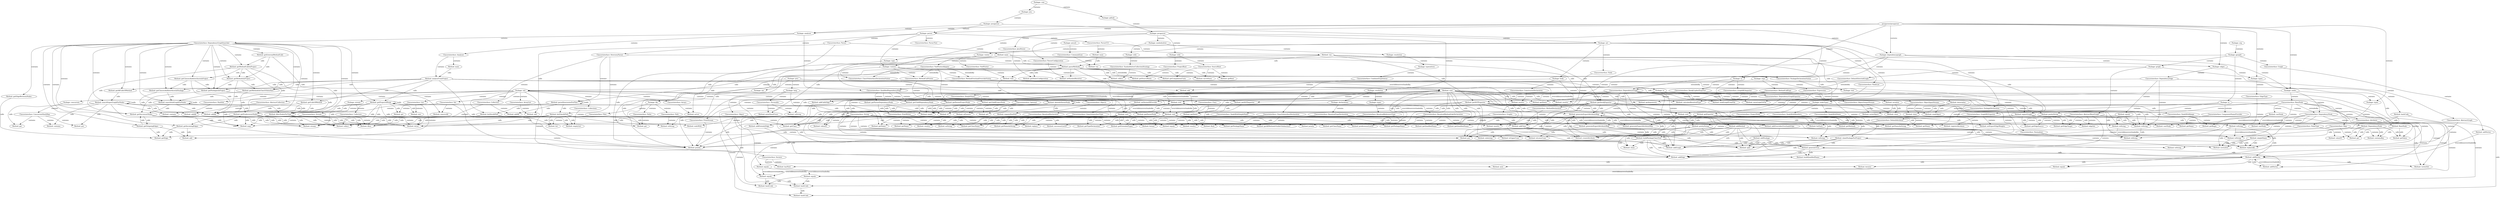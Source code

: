 strict digraph G {
  98689 [ label="Package: com" qualified_name="com" name="com" jgrapht_vertex_type="com.jwu.javaparser.dependencygraph.nodes.DependencyNode" id="com" type="Package" ];
  948526811 [ label="Package: jwu" qualified_name="com.jwu" name="jwu" jgrapht_vertex_type="com.jwu.javaparser.dependencygraph.nodes.DependencyNode" id="com.jwu" type="Package" ];
  -559301196 [ label="Package: javaparser" qualified_name="com.jwu.javaparser" name="javaparser" jgrapht_vertex_type="com.jwu.javaparser.dependencygraph.nodes.DependencyNode" id="com.jwu.javaparser" type="Package" ];
  -220556967 [ label="Package: analyser" qualified_name="com.jwu.javaparser.analyser" name="analyser" jgrapht_vertex_type="com.jwu.javaparser.dependencygraph.nodes.DependencyNode" id="com.jwu.javaparser.analyser" type="Package" ];
  1664614095 [ label="javaparser/javaparser" name="javaparser/javaparser" jgrapht_vertex_type="com.jwu.javaparser.dependencygraph.nodes.ProjectNode" id="javaparser/javaparser" ];
  -388272721 [ label="Classorinterface: QualifiedDependencyEdge" qualified_name="com.jwu.javaparser.analyser.QualifiedDependencyEdge" name="QualifiedDependencyEdge" jgrapht_vertex_type="com.jwu.javaparser.dependencygraph.nodes.DependencyNode" id="com.jwu.javaparser.analyser.QualifiedDependencyEdge" type="ClassOrInterface" ];
  2146367657 [ label="Package: dependencygraph" qualified_name="com.jwu.javaparser.dependencygraph" name="dependencygraph" jgrapht_vertex_type="com.jwu.javaparser.dependencygraph.nodes.DependencyNode" id="com.jwu.javaparser.dependencygraph" type="Package" ];
  -1626387247 [ label="Package: edges" qualified_name="com.jwu.javaparser.dependencygraph.edges" name="edges" jgrapht_vertex_type="com.jwu.javaparser.dependencygraph.nodes.DependencyNode" id="com.jwu.javaparser.dependencygraph.edges" type="Package" ];
  -1714924923 [ label="Classorinterface: DependencyEdge" qualified_name="com.jwu.javaparser.dependencygraph.edges.DependencyEdge" name="DependencyEdge" jgrapht_vertex_type="com.jwu.javaparser.dependencygraph.nodes.DependencyNode" id="com.jwu.javaparser.dependencygraph.edges.DependencyEdge" type="ClassOrInterface" ];
  3254818 [ label="Package: java" qualified_name="java" name="java" jgrapht_vertex_type="com.jwu.javaparser.dependencygraph.nodes.DependencyNode" id="java" type="Package" ];
  -888372146 [ label="Package: util" qualified_name="java.util" name="util" jgrapht_vertex_type="com.jwu.javaparser.dependencygraph.nodes.DependencyNode" id="java.util" type="Package" ];
  -761719520 [ label="Classorinterface: Optional" qualified_name="java.util.Optional" name="Optional" jgrapht_vertex_type="com.jwu.javaparser.dependencygraph.nodes.DependencyNode" id="java.util.Optional" type="ClassOrInterface" ];
  -2073947803 [ label="Method: of" qualified_name="java.util.Optional.of" name="of" jgrapht_vertex_type="com.jwu.javaparser.dependencygraph.nodes.DependencyNode" id="java.util.Optional.of" type="Method" ];
  1837642862 [ label="Method: getParentDependencyNode" qualified_name="com.jwu.javaparser.analyser.QualifiedDependencyEdge.getParentDependencyNode" name="getParentDependencyNode" jgrapht_vertex_type="com.jwu.javaparser.dependencygraph.nodes.DependencyNode" id="com.jwu.javaparser.analyser.QualifiedDependencyEdge.getParentDependencyNode" type="Method" ];
  -1883361537 [ label="Method: empty" qualified_name="java.util.Optional.empty" name="empty" jgrapht_vertex_type="com.jwu.javaparser.dependencygraph.nodes.DependencyNode" id="java.util.Optional.empty" type="Method" ];
  1099928538 [ label="Method: getParentProjectNode" qualified_name="com.jwu.javaparser.analyser.QualifiedDependencyEdge.getParentProjectNode" name="getParentProjectNode" jgrapht_vertex_type="com.jwu.javaparser.dependencygraph.nodes.DependencyNode" id="com.jwu.javaparser.analyser.QualifiedDependencyEdge.getParentProjectNode" type="Method" ];
  657521682 [ label="Method: getChildDependencyNode" qualified_name="com.jwu.javaparser.analyser.QualifiedDependencyEdge.getChildDependencyNode" name="getChildDependencyNode" jgrapht_vertex_type="com.jwu.javaparser.dependencygraph.nodes.DependencyNode" id="com.jwu.javaparser.analyser.QualifiedDependencyEdge.getChildDependencyNode" type="Method" ];
  502304438 [ label="Method: getChildProjectNode" qualified_name="com.jwu.javaparser.analyser.QualifiedDependencyEdge.getChildProjectNode" name="getChildProjectNode" jgrapht_vertex_type="com.jwu.javaparser.dependencygraph.nodes.DependencyNode" id="com.jwu.javaparser.analyser.QualifiedDependencyEdge.getChildProjectNode" type="Method" ];
  -1233719012 [ label="Package: types" qualified_name="com.jwu.javaparser.dependencygraph.edges.types" name="types" jgrapht_vertex_type="com.jwu.javaparser.dependencygraph.nodes.DependencyNode" id="com.jwu.javaparser.dependencygraph.edges.types" type="Package" ];
  -1883958887 [ label="Package: parser" qualified_name="com.jwu.javaparser.parser" name="parser" jgrapht_vertex_type="com.jwu.javaparser.dependencygraph.nodes.DependencyNode" id="com.jwu.javaparser.parser" type="Package" ];
  789771898 [ label="Package: visitors" qualified_name="com.jwu.javaparser.parser.visitors" name="visitors" jgrapht_vertex_type="com.jwu.javaparser.dependencygraph.nodes.DependencyNode" id="com.jwu.javaparser.parser.visitors" type="Package" ];
  -337597957 [ label="Classorinterface: MethodCallVisitor" qualified_name="com.jwu.javaparser.parser.visitors.MethodCallVisitor" name="MethodCallVisitor" jgrapht_vertex_type="com.jwu.javaparser.dependencygraph.nodes.DependencyNode" id="com.jwu.javaparser.parser.visitors.MethodCallVisitor" type="ClassOrInterface" ];
  873643248 [ label="Package: github" qualified_name="com.github" name="github" jgrapht_vertex_type="com.jwu.javaparser.dependencygraph.nodes.DependencyNode" id="com.github" type="Package" ];
  1607217279 [ label="Package: javaparser" qualified_name="com.github.javaparser" name="javaparser" jgrapht_vertex_type="com.jwu.javaparser.dependencygraph.nodes.DependencyNode" id="com.github.javaparser" type="Package" ];
  1162362003 [ label="Package: ast" qualified_name="com.github.javaparser.ast" name="ast" jgrapht_vertex_type="com.jwu.javaparser.dependencygraph.nodes.DependencyNode" id="com.github.javaparser.ast" type="Package" ];
  1893744147 [ label="Package: visitor" qualified_name="com.github.javaparser.ast.visitor" name="visitor" jgrapht_vertex_type="com.jwu.javaparser.dependencygraph.nodes.DependencyNode" id="com.github.javaparser.ast.visitor" type="Package" ];
  -1298738800 [ label="Classorinterface: VoidVisitorAdapter" qualified_name="com.github.javaparser.ast.visitor.VoidVisitorAdapter" name="VoidVisitorAdapter" jgrapht_vertex_type="com.jwu.javaparser.dependencygraph.nodes.DependencyNode" id="com.github.javaparser.ast.visitor.VoidVisitorAdapter" type="ClassOrInterface" ];
  -148463763 [ label="Method: visit" qualified_name="com.github.javaparser.ast.visitor.VoidVisitorAdapter.visit" name="visit" jgrapht_vertex_type="com.jwu.javaparser.dependencygraph.nodes.DependencyNode" id="com.github.javaparser.ast.visitor.VoidVisitorAdapter.visit" type="Method" ];
  -1276560488 [ label="Method: visit" qualified_name="com.jwu.javaparser.parser.visitors.MethodCallVisitor.visit" name="visit" jgrapht_vertex_type="com.jwu.javaparser.dependencygraph.nodes.DependencyNode" id="com.jwu.javaparser.parser.visitors.MethodCallVisitor.visit" type="Method" ];
  -975805249 [ label="Classorinterface: VoidVisitor" qualified_name="com.github.javaparser.ast.visitor.VoidVisitor" name="VoidVisitor" jgrapht_vertex_type="com.jwu.javaparser.dependencygraph.nodes.DependencyNode" id="com.github.javaparser.ast.visitor.VoidVisitor" type="ClassOrInterface" ];
  1232130908 [ label="Method: visit" qualified_name="com.github.javaparser.ast.visitor.VoidVisitor.visit" name="visit" jgrapht_vertex_type="com.jwu.javaparser.dependencygraph.nodes.DependencyNode" id="com.github.javaparser.ast.visitor.VoidVisitor.visit" type="Method" ];
  671285917 [ label="Classorinterface: Node" qualified_name="com.github.javaparser.ast.Node" name="Node" jgrapht_vertex_type="com.jwu.javaparser.dependencygraph.nodes.DependencyNode" id="com.github.javaparser.ast.Node" type="ClassOrInterface" ];
  -1364564943 [ label="Method: getParentNode" qualified_name="com.github.javaparser.ast.Node.getParentNode" name="getParentNode" jgrapht_vertex_type="com.jwu.javaparser.dependencygraph.nodes.DependencyNode" id="com.github.javaparser.ast.Node.getParentNode" type="Method" ];
  1900751051 [ label="Method: identifyParentNode" qualified_name="com.jwu.javaparser.parser.visitors.MethodCallVisitor.identifyParentNode" name="identifyParentNode" jgrapht_vertex_type="com.jwu.javaparser.dependencygraph.nodes.DependencyNode" id="com.jwu.javaparser.parser.visitors.MethodCallVisitor.identifyParentNode" type="Method" ];
  910442723 [ label="Method: isPresent" qualified_name="java.util.Optional.isPresent" name="isPresent" jgrapht_vertex_type="com.jwu.javaparser.dependencygraph.nodes.DependencyNode" id="java.util.Optional.isPresent" type="Method" ];
  132119944 [ label="Method: get" qualified_name="java.util.Optional.get" name="get" jgrapht_vertex_type="com.jwu.javaparser.dependencygraph.nodes.DependencyNode" id="java.util.Optional.get" type="Method" ];
  -1819917198 [ label="Package: io" qualified_name="java.io" name="io" jgrapht_vertex_type="com.jwu.javaparser.dependencygraph.nodes.DependencyNode" id="java.io" type="Package" ];
  806420721 [ label="Classorinterface: PrintStream" qualified_name="java.io.PrintStream" name="PrintStream" jgrapht_vertex_type="com.jwu.javaparser.dependencygraph.nodes.DependencyNode" id="java.io.PrintStream" type="ClassOrInterface" ];
  -1154393870 [ label="Method: println" qualified_name="java.io.PrintStream.println" name="println" jgrapht_vertex_type="com.jwu.javaparser.dependencygraph.nodes.DependencyNode" id="java.io.PrintStream.println" type="Method" ];
  -888658374 [ label="Package: lang" qualified_name="java.lang" name="lang" jgrapht_vertex_type="com.jwu.javaparser.dependencygraph.nodes.DependencyNode" id="java.lang" type="Package" ];
  1630335596 [ label="Classorinterface: Throwable" qualified_name="java.lang.Throwable" name="Throwable" jgrapht_vertex_type="com.jwu.javaparser.dependencygraph.nodes.DependencyNode" id="java.lang.Throwable" type="ClassOrInterface" ];
  -425636946 [ label="Method: toString" qualified_name="java.lang.Throwable.toString" name="toString" jgrapht_vertex_type="com.jwu.javaparser.dependencygraph.nodes.DependencyNode" id="java.lang.Throwable.toString" type="Method" ];
  671980144 [ label="Package: expr" qualified_name="com.github.javaparser.ast.expr" name="expr" jgrapht_vertex_type="com.jwu.javaparser.dependencygraph.nodes.DependencyNode" id="com.github.javaparser.ast.expr" type="Package" ];
  -2081085230 [ label="Classorinterface: MethodCallExpr" qualified_name="com.github.javaparser.ast.expr.MethodCallExpr" name="MethodCallExpr" jgrapht_vertex_type="com.jwu.javaparser.dependencygraph.nodes.DependencyNode" id="com.github.javaparser.ast.expr.MethodCallExpr" type="ClassOrInterface" ];
  -1234621979 [ label="Method: getName" qualified_name="com.github.javaparser.ast.expr.MethodCallExpr.getName" name="getName" jgrapht_vertex_type="com.jwu.javaparser.dependencygraph.nodes.DependencyNode" id="com.github.javaparser.ast.expr.MethodCallExpr.getName" type="Method" ];
  -1556065732 [ label="Method: getArguments" qualified_name="com.github.javaparser.ast.expr.MethodCallExpr.getArguments" name="getArguments" jgrapht_vertex_type="com.jwu.javaparser.dependencygraph.nodes.DependencyNode" id="com.github.javaparser.ast.expr.MethodCallExpr.getArguments" type="Method" ];
  1692229628 [ label="Package: nodeTypes" qualified_name="com.github.javaparser.ast.nodeTypes" name="nodeTypes" jgrapht_vertex_type="com.jwu.javaparser.dependencygraph.nodes.DependencyNode" id="com.github.javaparser.ast.nodeTypes" type="Package" ];
  -843228765 [ label="Classorinterface: NodeWithRange" qualified_name="com.github.javaparser.ast.nodeTypes.NodeWithRange" name="NodeWithRange" jgrapht_vertex_type="com.jwu.javaparser.dependencygraph.nodes.DependencyNode" id="com.github.javaparser.ast.nodeTypes.NodeWithRange" type="ClassOrInterface" ];
  -2106073378 [ label="Method: getBegin" qualified_name="com.github.javaparser.ast.nodeTypes.NodeWithRange.getBegin" name="getBegin" jgrapht_vertex_type="com.jwu.javaparser.dependencygraph.nodes.DependencyNode" id="com.github.javaparser.ast.nodeTypes.NodeWithRange.getBegin" type="Method" ];
  1173097718 [ label="Classorinterface: Expression" qualified_name="com.github.javaparser.ast.expr.Expression" name="Expression" jgrapht_vertex_type="com.jwu.javaparser.dependencygraph.nodes.DependencyNode" id="com.github.javaparser.ast.expr.Expression" type="ClassOrInterface" ];
  -1409463584 [ label="Method: calculateResolvedType" qualified_name="com.github.javaparser.ast.expr.Expression.calculateResolvedType" name="calculateResolvedType" jgrapht_vertex_type="com.jwu.javaparser.dependencygraph.nodes.DependencyNode" id="com.github.javaparser.ast.expr.Expression.calculateResolvedType" type="Method" ];
  1063877011 [ label="Classorinterface: Object" qualified_name="java.lang.Object" name="Object" jgrapht_vertex_type="com.jwu.javaparser.dependencygraph.nodes.DependencyNode" id="java.lang.Object" type="ClassOrInterface" ];
  1035788391 [ label="Method: toString" qualified_name="java.lang.Object.toString" name="toString" jgrapht_vertex_type="com.jwu.javaparser.dependencygraph.nodes.DependencyNode" id="java.lang.Object.toString" type="Method" ];
  -61945648 [ label="Method: resolve" qualified_name="com.github.javaparser.ast.expr.MethodCallExpr.resolve" name="resolve" jgrapht_vertex_type="com.jwu.javaparser.dependencygraph.nodes.DependencyNode" id="com.github.javaparser.ast.expr.MethodCallExpr.resolve" type="Method" ];
  -1970245253 [ label="Package: resolution" qualified_name="com.github.javaparser.resolution" name="resolution" jgrapht_vertex_type="com.jwu.javaparser.dependencygraph.nodes.DependencyNode" id="com.github.javaparser.resolution" type="Package" ];
  -1033800756 [ label="Package: declarations" qualified_name="com.github.javaparser.resolution.declarations" name="declarations" jgrapht_vertex_type="com.jwu.javaparser.dependencygraph.nodes.DependencyNode" id="com.github.javaparser.resolution.declarations" type="Package" ];
  1277415016 [ label="Classorinterface: ResolvedMethodLikeDeclaration" qualified_name="com.github.javaparser.resolution.declarations.ResolvedMethodLikeDeclaration" name="ResolvedMethodLikeDeclaration" jgrapht_vertex_type="com.jwu.javaparser.dependencygraph.nodes.DependencyNode" id="com.github.javaparser.resolution.declarations.ResolvedMethodLikeDeclaration" type="ClassOrInterface" ];
  2000461911 [ label="Method: getQualifiedName" qualified_name="com.github.javaparser.resolution.declarations.ResolvedMethodLikeDeclaration.getQualifiedName" name="getQualifiedName" jgrapht_vertex_type="com.jwu.javaparser.dependencygraph.nodes.DependencyNode" id="com.github.javaparser.resolution.declarations.ResolvedMethodLikeDeclaration.getQualifiedName" type="Method" ];
  468311485 [ label="Method: getClass" qualified_name="java.lang.Object.getClass" name="getClass" jgrapht_vertex_type="com.jwu.javaparser.dependencygraph.nodes.DependencyNode" id="java.lang.Object.getClass" type="Method" ];
  -530663260 [ label="Classorinterface: Class" qualified_name="java.lang.Class" name="Class" jgrapht_vertex_type="com.jwu.javaparser.dependencygraph.nodes.DependencyNode" id="java.lang.Class" type="ClassOrInterface" ];
  1945552823 [ label="Method: getName" qualified_name="java.lang.Class.getName" name="getName" jgrapht_vertex_type="com.jwu.javaparser.dependencygraph.nodes.DependencyNode" id="java.lang.Class.getName" type="Method" ];
  -1439393504 [ label="Classorinterface: ResolvedDeclaration" qualified_name="com.github.javaparser.resolution.declarations.ResolvedDeclaration" name="ResolvedDeclaration" jgrapht_vertex_type="com.jwu.javaparser.dependencygraph.nodes.DependencyNode" id="com.github.javaparser.resolution.declarations.ResolvedDeclaration" type="ClassOrInterface" ];
  1259498547 [ label="Method: getName" qualified_name="com.github.javaparser.resolution.declarations.ResolvedDeclaration.getName" name="getName" jgrapht_vertex_type="com.jwu.javaparser.dependencygraph.nodes.DependencyNode" id="com.github.javaparser.resolution.declarations.ResolvedDeclaration.getName" type="Method" ];
  -646540493 [ label="Method: getClassName" qualified_name="com.github.javaparser.resolution.declarations.ResolvedMethodLikeDeclaration.getClassName" name="getClassName" jgrapht_vertex_type="com.jwu.javaparser.dependencygraph.nodes.DependencyNode" id="com.github.javaparser.resolution.declarations.ResolvedMethodLikeDeclaration.getClassName" type="Method" ];
  -1028226303 [ label="Method: getPackageName" qualified_name="com.github.javaparser.resolution.declarations.ResolvedMethodLikeDeclaration.getPackageName" name="getPackageName" jgrapht_vertex_type="com.jwu.javaparser.dependencygraph.nodes.DependencyNode" id="com.github.javaparser.resolution.declarations.ResolvedMethodLikeDeclaration.getPackageName" type="Method" ];
  1759605086 [ label="Classorinterface: DependencyGraph" qualified_name="com.jwu.javaparser.dependencygraph.DependencyGraph" name="DependencyGraph" jgrapht_vertex_type="com.jwu.javaparser.dependencygraph.nodes.DependencyNode" id="com.jwu.javaparser.dependencygraph.DependencyGraph" type="ClassOrInterface" ];
  -55467950 [ label="Method: addMethod" qualified_name="com.jwu.javaparser.dependencygraph.DependencyGraph.addMethod" name="addMethod" jgrapht_vertex_type="com.jwu.javaparser.dependencygraph.nodes.DependencyNode" id="com.jwu.javaparser.dependencygraph.DependencyGraph.addMethod" type="Method" ];
  671881757 [ label="Package: body" qualified_name="com.github.javaparser.ast.body" name="body" jgrapht_vertex_type="com.jwu.javaparser.dependencygraph.nodes.DependencyNode" id="com.github.javaparser.ast.body" type="Package" ];
  446918705 [ label="Classorinterface: ConstructorDeclaration" qualified_name="com.github.javaparser.ast.body.ConstructorDeclaration" name="ConstructorDeclaration" jgrapht_vertex_type="com.jwu.javaparser.dependencygraph.nodes.DependencyNode" id="com.github.javaparser.ast.body.ConstructorDeclaration" type="ClassOrInterface" ];
  86720815 [ label="Method: resolve" qualified_name="com.github.javaparser.ast.body.ConstructorDeclaration.resolve" name="resolve" jgrapht_vertex_type="com.jwu.javaparser.dependencygraph.nodes.DependencyNode" id="com.github.javaparser.ast.body.ConstructorDeclaration.resolve" type="Method" ];
  942403617 [ label="Method: addCallsEdge" qualified_name="com.jwu.javaparser.dependencygraph.DependencyGraph.addCallsEdge" name="addCallsEdge" jgrapht_vertex_type="com.jwu.javaparser.dependencygraph.nodes.DependencyNode" id="com.jwu.javaparser.dependencygraph.DependencyGraph.addCallsEdge" type="Method" ];
  -862554069 [ label="Classorinterface: ClassOrInterfaceDeclaration" qualified_name="com.github.javaparser.ast.body.ClassOrInterfaceDeclaration" name="ClassOrInterfaceDeclaration" jgrapht_vertex_type="com.jwu.javaparser.dependencygraph.nodes.DependencyNode" id="com.github.javaparser.ast.body.ClassOrInterfaceDeclaration" type="ClassOrInterface" ];
  -1107579095 [ label="Method: resolve" qualified_name="com.github.javaparser.ast.body.ClassOrInterfaceDeclaration.resolve" name="resolve" jgrapht_vertex_type="com.jwu.javaparser.dependencygraph.nodes.DependencyNode" id="com.github.javaparser.ast.body.ClassOrInterfaceDeclaration.resolve" type="Method" ];
  153192070 [ label="Classorinterface: ResolvedTypeDeclaration" qualified_name="com.github.javaparser.resolution.declarations.ResolvedTypeDeclaration" name="ResolvedTypeDeclaration" jgrapht_vertex_type="com.jwu.javaparser.dependencygraph.nodes.DependencyNode" id="com.github.javaparser.resolution.declarations.ResolvedTypeDeclaration" type="ClassOrInterface" ];
  313117475 [ label="Method: getPackageName" qualified_name="com.github.javaparser.resolution.declarations.ResolvedTypeDeclaration.getPackageName" name="getPackageName" jgrapht_vertex_type="com.jwu.javaparser.dependencygraph.nodes.DependencyNode" id="com.github.javaparser.resolution.declarations.ResolvedTypeDeclaration.getPackageName" type="Method" ];
  -1065255979 [ label="Method: getClassName" qualified_name="com.github.javaparser.resolution.declarations.ResolvedTypeDeclaration.getClassName" name="getClassName" jgrapht_vertex_type="com.jwu.javaparser.dependencygraph.nodes.DependencyNode" id="com.github.javaparser.resolution.declarations.ResolvedTypeDeclaration.getClassName" type="Method" ];
  2067376103 [ label="Method: addClass" qualified_name="com.jwu.javaparser.dependencygraph.DependencyGraph.addClass" name="addClass" jgrapht_vertex_type="com.jwu.javaparser.dependencygraph.nodes.DependencyNode" id="com.jwu.javaparser.dependencygraph.DependencyGraph.addClass" type="Method" ];
  -1753323527 [ label="Method: getQualifiedName" qualified_name="com.github.javaparser.resolution.declarations.ResolvedTypeDeclaration.getQualifiedName" name="getQualifiedName" jgrapht_vertex_type="com.jwu.javaparser.dependencygraph.nodes.DependencyNode" id="com.github.javaparser.resolution.declarations.ResolvedTypeDeclaration.getQualifiedName" type="Method" ];
  -1151519704 [ label="Classorinterface: MethodDeclaration" qualified_name="com.github.javaparser.ast.body.MethodDeclaration" name="MethodDeclaration" jgrapht_vertex_type="com.jwu.javaparser.dependencygraph.nodes.DependencyNode" id="com.github.javaparser.ast.body.MethodDeclaration" type="ClassOrInterface" ];
  192486950 [ label="Method: resolve" qualified_name="com.github.javaparser.ast.body.MethodDeclaration.resolve" name="resolve" jgrapht_vertex_type="com.jwu.javaparser.dependencygraph.nodes.DependencyNode" id="com.github.javaparser.ast.body.MethodDeclaration.resolve" type="Method" ];
  -130876346 [ label="Classorinterface: ClassOrInterfaceDeclarationVisitor" qualified_name="com.jwu.javaparser.parser.visitors.ClassOrInterfaceDeclarationVisitor" name="ClassOrInterfaceDeclarationVisitor" jgrapht_vertex_type="com.jwu.javaparser.dependencygraph.nodes.DependencyNode" id="com.jwu.javaparser.parser.visitors.ClassOrInterfaceDeclarationVisitor" type="ClassOrInterface" ];
  -114726493 [ label="Method: visit" qualified_name="com.jwu.javaparser.parser.visitors.ClassOrInterfaceDeclarationVisitor.visit" name="visit" jgrapht_vertex_type="com.jwu.javaparser.dependencygraph.nodes.DependencyNode" id="com.jwu.javaparser.parser.visitors.ClassOrInterfaceDeclarationVisitor.visit" type="Method" ];
  1377969847 [ label="Classorinterface: NodeWithSimpleName" qualified_name="com.github.javaparser.ast.nodeTypes.NodeWithSimpleName" name="NodeWithSimpleName" jgrapht_vertex_type="com.jwu.javaparser.dependencygraph.nodes.DependencyNode" id="com.github.javaparser.ast.nodeTypes.NodeWithSimpleName" type="ClassOrInterface" ];
  -1967040563 [ label="Method: getNameAsString" qualified_name="com.github.javaparser.ast.nodeTypes.NodeWithSimpleName.getNameAsString" name="getNameAsString" jgrapht_vertex_type="com.jwu.javaparser.dependencygraph.nodes.DependencyNode" id="com.github.javaparser.ast.nodeTypes.NodeWithSimpleName.getNameAsString" type="Method" ];
  969964141 [ label="Method: getExtendedTypes" qualified_name="com.github.javaparser.ast.body.ClassOrInterfaceDeclaration.getExtendedTypes" name="getExtendedTypes" jgrapht_vertex_type="com.jwu.javaparser.dependencygraph.nodes.DependencyNode" id="com.github.javaparser.ast.body.ClassOrInterfaceDeclaration.getExtendedTypes" type="Method" ];
  672427957 [ label="Package: type" qualified_name="com.github.javaparser.ast.type" name="type" jgrapht_vertex_type="com.jwu.javaparser.dependencygraph.nodes.DependencyNode" id="com.github.javaparser.ast.type" type="Package" ];
  -711763183 [ label="Classorinterface: ClassOrInterfaceType" qualified_name="com.github.javaparser.ast.type.ClassOrInterfaceType" name="ClassOrInterfaceType" jgrapht_vertex_type="com.jwu.javaparser.dependencygraph.nodes.DependencyNode" id="com.github.javaparser.ast.type.ClassOrInterfaceType" type="ClassOrInterface" ];
  1686940964 [ label="Method: getName" qualified_name="com.github.javaparser.ast.type.ClassOrInterfaceType.getName" name="getName" jgrapht_vertex_type="com.jwu.javaparser.dependencygraph.nodes.DependencyNode" id="com.github.javaparser.ast.type.ClassOrInterfaceType.getName" type="Method" ];
  1536782779 [ label="Classorinterface: SimpleName" qualified_name="com.github.javaparser.ast.expr.SimpleName" name="SimpleName" jgrapht_vertex_type="com.jwu.javaparser.dependencygraph.nodes.DependencyNode" id="com.github.javaparser.ast.expr.SimpleName" type="ClassOrInterface" ];
  -715117130 [ label="Method: asString" qualified_name="com.github.javaparser.ast.expr.SimpleName.asString" name="asString" jgrapht_vertex_type="com.jwu.javaparser.dependencygraph.nodes.DependencyNode" id="com.github.javaparser.ast.expr.SimpleName.asString" type="Method" ];
  -1435350001 [ label="Method: resolve" qualified_name="com.github.javaparser.ast.type.ClassOrInterfaceType.resolve" name="resolve" jgrapht_vertex_type="com.jwu.javaparser.dependencygraph.nodes.DependencyNode" id="com.github.javaparser.ast.type.ClassOrInterfaceType.resolve" type="Method" ];
  -1099927994 [ label="Package: types" qualified_name="com.github.javaparser.resolution.types" name="types" jgrapht_vertex_type="com.jwu.javaparser.dependencygraph.nodes.DependencyNode" id="com.github.javaparser.resolution.types" type="Package" ];
  1487534661 [ label="Classorinterface: ResolvedReferenceType" qualified_name="com.github.javaparser.resolution.types.ResolvedReferenceType" name="ResolvedReferenceType" jgrapht_vertex_type="com.jwu.javaparser.dependencygraph.nodes.DependencyNode" id="com.github.javaparser.resolution.types.ResolvedReferenceType" type="ClassOrInterface" ];
  1171822067 [ label="Method: getTypeDeclaration" qualified_name="com.github.javaparser.resolution.types.ResolvedReferenceType.getTypeDeclaration" name="getTypeDeclaration" jgrapht_vertex_type="com.jwu.javaparser.dependencygraph.nodes.DependencyNode" id="com.github.javaparser.resolution.types.ResolvedReferenceType.getTypeDeclaration" type="Method" ];
  -243711707 [ label="Method: addExtendsEdge" qualified_name="com.jwu.javaparser.dependencygraph.DependencyGraph.addExtendsEdge" name="addExtendsEdge" jgrapht_vertex_type="com.jwu.javaparser.dependencygraph.nodes.DependencyNode" id="com.jwu.javaparser.dependencygraph.DependencyGraph.addExtendsEdge" type="Method" ];
  -1385539977 [ label="Classorinterface: DirectoryParser" qualified_name="com.jwu.javaparser.parser.DirectoryParser" name="DirectoryParser" jgrapht_vertex_type="com.jwu.javaparser.dependencygraph.nodes.DependencyNode" id="com.jwu.javaparser.parser.DirectoryParser" type="ClassOrInterface" ];
  136840149 [ label="Classorinterface: Collections" qualified_name="java.util.Collections" name="Collections" jgrapht_vertex_type="com.jwu.javaparser.dependencygraph.nodes.DependencyNode" id="java.util.Collections" type="ClassOrInterface" ];
  387222706 [ label="Method: emptyList" qualified_name="java.util.Collections.emptyList" name="emptyList" jgrapht_vertex_type="com.jwu.javaparser.dependencygraph.nodes.DependencyNode" id="java.util.Collections.emptyList" type="Method" ];
  -1991527590 [ label="Method: listFilesAtPath" qualified_name="com.jwu.javaparser.parser.DirectoryParser.listFilesAtPath" name="listFilesAtPath" jgrapht_vertex_type="com.jwu.javaparser.dependencygraph.nodes.DependencyNode" id="com.jwu.javaparser.parser.DirectoryParser.listFilesAtPath" type="Method" ];
  -43606752 [ label="Package: stream" qualified_name="java.util.stream" name="stream" jgrapht_vertex_type="com.jwu.javaparser.dependencygraph.nodes.DependencyNode" id="java.util.stream" type="Package" ];
  2140778292 [ label="Classorinterface: Collectors" qualified_name="java.util.stream.Collectors" name="Collectors" jgrapht_vertex_type="com.jwu.javaparser.dependencygraph.nodes.DependencyNode" id="java.util.stream.Collectors" type="ClassOrInterface" ];
  -951995981 [ label="Method: toList" qualified_name="java.util.stream.Collectors.toList" name="toList" jgrapht_vertex_type="com.jwu.javaparser.dependencygraph.nodes.DependencyNode" id="java.util.stream.Collectors.toList" type="Method" ];
  -582853560 [ label="Package: nio" qualified_name="java.nio" name="nio" jgrapht_vertex_type="com.jwu.javaparser.dependencygraph.nodes.DependencyNode" id="java.nio" type="Package" ];
  -1754513566 [ label="Package: file" qualified_name="java.nio.file" name="file" jgrapht_vertex_type="com.jwu.javaparser.dependencygraph.nodes.DependencyNode" id="java.nio.file" type="Package" ];
  1464606545 [ label="Classorinterface: Path" qualified_name="java.nio.file.Path" name="Path" jgrapht_vertex_type="com.jwu.javaparser.dependencygraph.nodes.DependencyNode" id="java.nio.file.Path" type="ClassOrInterface" ];
  -2004496279 [ label="Method: toString" qualified_name="java.nio.file.Path.toString" name="toString" jgrapht_vertex_type="com.jwu.javaparser.dependencygraph.nodes.DependencyNode" id="java.nio.file.Path.toString" type="Method" ];
  1195259493 [ label="Classorinterface: String" qualified_name="java.lang.String" name="String" jgrapht_vertex_type="com.jwu.javaparser.dependencygraph.nodes.DependencyNode" id="java.lang.String" type="ClassOrInterface" ];
  -376792761 [ label="Method: endsWith" qualified_name="java.lang.String.endsWith" name="endsWith" jgrapht_vertex_type="com.jwu.javaparser.dependencygraph.nodes.DependencyNode" id="java.lang.String.endsWith" type="Method" ];
  -1850841909 [ label="Classorinterface: Files" qualified_name="java.nio.file.Files" name="Files" jgrapht_vertex_type="com.jwu.javaparser.dependencygraph.nodes.DependencyNode" id="java.nio.file.Files" type="ClassOrInterface" ];
  1288883169 [ label="Method: list" qualified_name="java.nio.file.Files.list" name="list" jgrapht_vertex_type="com.jwu.javaparser.dependencygraph.nodes.DependencyNode" id="java.nio.file.Files.list" type="Method" ];
  1847410734 [ label="Classorinterface: Stream" qualified_name="java.util.stream.Stream" name="Stream" jgrapht_vertex_type="com.jwu.javaparser.dependencygraph.nodes.DependencyNode" id="java.util.stream.Stream" type="ClassOrInterface" ];
  307773752 [ label="Method: filter" qualified_name="java.util.stream.Stream.filter" name="filter" jgrapht_vertex_type="com.jwu.javaparser.dependencygraph.nodes.DependencyNode" id="java.util.stream.Stream.filter" type="Method" ];
  -1539923094 [ label="Method: collect" qualified_name="java.util.stream.Stream.collect" name="collect" jgrapht_vertex_type="com.jwu.javaparser.dependencygraph.nodes.DependencyNode" id="java.util.stream.Stream.collect" type="Method" ];
  -896478285 [ label="Method: listDirsAtPath" qualified_name="com.jwu.javaparser.parser.DirectoryParser.listDirsAtPath" name="listDirsAtPath" jgrapht_vertex_type="com.jwu.javaparser.dependencygraph.nodes.DependencyNode" id="com.jwu.javaparser.parser.DirectoryParser.listDirsAtPath" type="Method" ];
  -1810269699 [ label="Method: parseDirectoriesForFiles" qualified_name="com.jwu.javaparser.parser.DirectoryParser.parseDirectoriesForFiles" name="parseDirectoriesForFiles" jgrapht_vertex_type="com.jwu.javaparser.dependencygraph.nodes.DependencyNode" id="com.jwu.javaparser.parser.DirectoryParser.parseDirectoriesForFiles" type="Method" ];
  -688322466 [ label="Classorinterface: Collection" qualified_name="java.util.Collection" name="Collection" jgrapht_vertex_type="com.jwu.javaparser.dependencygraph.nodes.DependencyNode" id="java.util.Collection" type="ClassOrInterface" ];
  1771098320 [ label="Method: addAll" qualified_name="java.util.Collection.addAll" name="addAll" jgrapht_vertex_type="com.jwu.javaparser.dependencygraph.nodes.DependencyNode" id="java.util.Collection.addAll" type="Method" ];
  -356432710 [ label="Package: symbolsolver" qualified_name="com.github.javaparser.symbolsolver" name="symbolsolver" jgrapht_vertex_type="com.jwu.javaparser.dependencygraph.nodes.DependencyNode" id="com.github.javaparser.symbolsolver" type="Package" ];
  -1420297632 [ label="Package: resolution" qualified_name="com.github.javaparser.symbolsolver.resolution" name="resolution" jgrapht_vertex_type="com.jwu.javaparser.dependencygraph.nodes.DependencyNode" id="com.github.javaparser.symbolsolver.resolution" type="Package" ];
  2002616248 [ label="Package: typesolvers" qualified_name="com.github.javaparser.symbolsolver.resolution.typesolvers" name="typesolvers" jgrapht_vertex_type="com.jwu.javaparser.dependencygraph.nodes.DependencyNode" id="com.github.javaparser.symbolsolver.resolution.typesolvers" type="Package" ];
  354930408 [ label="Classorinterface: CombinedTypeSolver" qualified_name="com.github.javaparser.symbolsolver.resolution.typesolvers.CombinedTypeSolver" name="CombinedTypeSolver" jgrapht_vertex_type="com.jwu.javaparser.dependencygraph.nodes.DependencyNode" id="com.github.javaparser.symbolsolver.resolution.typesolvers.CombinedTypeSolver" type="ClassOrInterface" ];
  -1922270053 [ label="Method: add" qualified_name="com.github.javaparser.symbolsolver.resolution.typesolvers.CombinedTypeSolver.add" name="add" jgrapht_vertex_type="com.jwu.javaparser.dependencygraph.nodes.DependencyNode" id="com.github.javaparser.symbolsolver.resolution.typesolvers.CombinedTypeSolver.add" type="Method" ];
  235616150 [ label="Method: parseMethods" qualified_name="com.jwu.javaparser.parser.DirectoryParser.parseMethods" name="parseMethods" jgrapht_vertex_type="com.jwu.javaparser.dependencygraph.nodes.DependencyNode" id="com.jwu.javaparser.parser.DirectoryParser.parseMethods" type="Method" ];
  36392573 [ label="Package: utils" qualified_name="com.github.javaparser.symbolsolver.utils" name="utils" jgrapht_vertex_type="com.jwu.javaparser.dependencygraph.nodes.DependencyNode" id="com.github.javaparser.symbolsolver.utils" type="Package" ];
  342528269 [ label="Classorinterface: SymbolSolverCollectionStrategy" qualified_name="com.github.javaparser.symbolsolver.utils.SymbolSolverCollectionStrategy" name="SymbolSolverCollectionStrategy" jgrapht_vertex_type="com.jwu.javaparser.dependencygraph.nodes.DependencyNode" id="com.github.javaparser.symbolsolver.utils.SymbolSolverCollectionStrategy" type="ClassOrInterface" ];
  936420681 [ label="Method: collect" qualified_name="com.github.javaparser.symbolsolver.utils.SymbolSolverCollectionStrategy.collect" name="collect" jgrapht_vertex_type="com.jwu.javaparser.dependencygraph.nodes.DependencyNode" id="com.github.javaparser.symbolsolver.utils.SymbolSolverCollectionStrategy.collect" type="Method" ];
  356881026 [ label="Package: utils" qualified_name="com.github.javaparser.utils" name="utils" jgrapht_vertex_type="com.jwu.javaparser.dependencygraph.nodes.DependencyNode" id="com.github.javaparser.utils" type="Package" ];
  -1949631831 [ label="Classorinterface: SourceRoot" qualified_name="com.github.javaparser.utils.SourceRoot" name="SourceRoot" jgrapht_vertex_type="com.jwu.javaparser.dependencygraph.nodes.DependencyNode" id="com.github.javaparser.utils.SourceRoot" type="ClassOrInterface" ];
  2102999827 [ label="Method: getRoot" qualified_name="com.github.javaparser.utils.SourceRoot.getRoot" name="getRoot" jgrapht_vertex_type="com.jwu.javaparser.dependencygraph.nodes.DependencyNode" id="com.github.javaparser.utils.SourceRoot.getRoot" type="Method" ];
  -1152169457 [ label="Classorinterface: ProjectRoot" qualified_name="com.github.javaparser.utils.ProjectRoot" name="ProjectRoot" jgrapht_vertex_type="com.jwu.javaparser.dependencygraph.nodes.DependencyNode" id="com.github.javaparser.utils.ProjectRoot" type="ClassOrInterface" ];
  796520703 [ label="Method: getSourceRoots" qualified_name="com.github.javaparser.utils.ProjectRoot.getSourceRoots" name="getSourceRoots" jgrapht_vertex_type="com.jwu.javaparser.dependencygraph.nodes.DependencyNode" id="com.github.javaparser.utils.ProjectRoot.getSourceRoots" type="Method" ];
  808388048 [ label="Classorinterface: JavaParser" qualified_name="com.github.javaparser.JavaParser" name="JavaParser" jgrapht_vertex_type="com.jwu.javaparser.dependencygraph.nodes.DependencyNode" id="com.github.javaparser.JavaParser" type="ClassOrInterface" ];
  -1815539760 [ label="Method: getStaticConfiguration" qualified_name="com.github.javaparser.JavaParser.getStaticConfiguration" name="getStaticConfiguration" jgrapht_vertex_type="com.jwu.javaparser.dependencygraph.nodes.DependencyNode" id="com.github.javaparser.JavaParser.getStaticConfiguration" type="Method" ];
  -1163748600 [ label="Classorinterface: ParserConfiguration" qualified_name="com.github.javaparser.ParserConfiguration" name="ParserConfiguration" jgrapht_vertex_type="com.jwu.javaparser.dependencygraph.nodes.DependencyNode" id="com.github.javaparser.ParserConfiguration" type="ClassOrInterface" ];
  -1771946662 [ label="Method: setSymbolResolver" qualified_name="com.github.javaparser.ParserConfiguration.setSymbolResolver" name="setSymbolResolver" jgrapht_vertex_type="com.jwu.javaparser.dependencygraph.nodes.DependencyNode" id="com.github.javaparser.ParserConfiguration.setSymbolResolver" type="Method" ];
  1368162082 [ label="Method: tryToParse" qualified_name="com.github.javaparser.utils.SourceRoot.tryToParse" name="tryToParse" jgrapht_vertex_type="com.jwu.javaparser.dependencygraph.nodes.DependencyNode" id="com.github.javaparser.utils.SourceRoot.tryToParse" type="Method" ];
  1941079069 [ label="Method: getCompilationUnits" qualified_name="com.github.javaparser.utils.SourceRoot.getCompilationUnits" name="getCompilationUnits" jgrapht_vertex_type="com.jwu.javaparser.dependencygraph.nodes.DependencyNode" id="com.github.javaparser.utils.SourceRoot.getCompilationUnits" type="Method" ];
  -1617750740 [ label="Package: nodes" qualified_name="com.jwu.javaparser.dependencygraph.nodes" name="nodes" jgrapht_vertex_type="com.jwu.javaparser.dependencygraph.nodes.DependencyNode" id="com.jwu.javaparser.dependencygraph.nodes" type="Package" ];
  1192864015 [ label="Classorinterface: DependencyNode" qualified_name="com.jwu.javaparser.dependencygraph.nodes.DependencyNode" name="DependencyNode" jgrapht_vertex_type="com.jwu.javaparser.dependencygraph.nodes.DependencyNode" id="com.jwu.javaparser.dependencygraph.nodes.DependencyNode" type="ClassOrInterface" ];
  2050730773 [ label="Classorinterface: BaseNode" qualified_name="com.jwu.javaparser.dependencygraph.nodes.BaseNode" name="BaseNode" jgrapht_vertex_type="com.jwu.javaparser.dependencygraph.nodes.DependencyNode" id="com.jwu.javaparser.dependencygraph.nodes.BaseNode" type="ClassOrInterface" ];
  -1759718246 [ label="Method: castNode" qualified_name="com.jwu.javaparser.dependencygraph.nodes.BaseNode.castNode" name="castNode" jgrapht_vertex_type="com.jwu.javaparser.dependencygraph.nodes.DependencyNode" id="com.jwu.javaparser.dependencygraph.nodes.BaseNode.castNode" type="Method" ];
  392425440 [ label="Method: castNode" qualified_name="com.jwu.javaparser.dependencygraph.nodes.DependencyNode.castNode" name="castNode" jgrapht_vertex_type="com.jwu.javaparser.dependencygraph.nodes.DependencyNode" id="com.jwu.javaparser.dependencygraph.nodes.DependencyNode.castNode" type="Method" ];
  -1464897952 [ label="Method: prettyString" qualified_name="com.jwu.javaparser.dependencygraph.nodes.BaseNode.prettyString" name="prettyString" jgrapht_vertex_type="com.jwu.javaparser.dependencygraph.nodes.DependencyNode" id="com.jwu.javaparser.dependencygraph.nodes.BaseNode.prettyString" type="Method" ];
  768308902 [ label="Method: prettyString" qualified_name="com.jwu.javaparser.dependencygraph.nodes.DependencyNode.prettyString" name="prettyString" jgrapht_vertex_type="com.jwu.javaparser.dependencygraph.nodes.DependencyNode" id="com.jwu.javaparser.dependencygraph.nodes.DependencyNode.prettyString" type="Method" ];
  723337509 [ label="Method: toString" qualified_name="com.jwu.javaparser.dependencygraph.nodes.BaseNode.toString" name="toString" jgrapht_vertex_type="com.jwu.javaparser.dependencygraph.nodes.DependencyNode" id="com.jwu.javaparser.dependencygraph.nodes.BaseNode.toString" type="Method" ];
  -1419486101 [ label="Method: toString" qualified_name="com.jwu.javaparser.dependencygraph.nodes.DependencyNode.toString" name="toString" jgrapht_vertex_type="com.jwu.javaparser.dependencygraph.nodes.DependencyNode" id="com.jwu.javaparser.dependencygraph.nodes.DependencyNode.toString" type="Method" ];
  -1073887048 [ label="Method: equals" qualified_name="com.jwu.javaparser.dependencygraph.nodes.BaseNode.equals" name="equals" jgrapht_vertex_type="com.jwu.javaparser.dependencygraph.nodes.DependencyNode" id="com.jwu.javaparser.dependencygraph.nodes.BaseNode.equals" type="Method" ];
  733937022 [ label="Method: equals" qualified_name="com.jwu.javaparser.dependencygraph.nodes.DependencyNode.equals" name="equals" jgrapht_vertex_type="com.jwu.javaparser.dependencygraph.nodes.DependencyNode" id="com.jwu.javaparser.dependencygraph.nodes.DependencyNode.equals" type="Method" ];
  -946866238 [ label="Method: generateExportAttributeMap" qualified_name="com.jwu.javaparser.dependencygraph.nodes.BaseNode.generateExportAttributeMap" name="generateExportAttributeMap" jgrapht_vertex_type="com.jwu.javaparser.dependencygraph.nodes.DependencyNode" id="com.jwu.javaparser.dependencygraph.nodes.BaseNode.generateExportAttributeMap" type="Method" ];
  -1728246392 [ label="Method: generateExportAttributeMap" qualified_name="com.jwu.javaparser.dependencygraph.nodes.DependencyNode.generateExportAttributeMap" name="generateExportAttributeMap" jgrapht_vertex_type="com.jwu.javaparser.dependencygraph.nodes.DependencyNode" id="com.jwu.javaparser.dependencygraph.nodes.DependencyNode.generateExportAttributeMap" type="Method" ];
  -1860153222 [ label="Method: equals" qualified_name="java.lang.Object.equals" name="equals" jgrapht_vertex_type="com.jwu.javaparser.dependencygraph.nodes.DependencyNode" id="java.lang.Object.equals" type="Method" ];
  -1533248100 [ label="Method: simpleName" qualified_name="com.jwu.javaparser.dependencygraph.nodes.DependencyNode.simpleName" name="simpleName" jgrapht_vertex_type="com.jwu.javaparser.dependencygraph.nodes.DependencyNode" id="com.jwu.javaparser.dependencygraph.nodes.DependencyNode.simpleName" type="Method" ];
  -1450020148 [ label="Method: DependencyNode" qualified_name="com.jwu.javaparser.dependencygraph.nodes.DependencyNode.DependencyNode" name="DependencyNode" jgrapht_vertex_type="com.jwu.javaparser.dependencygraph.nodes.DependencyNode" id="com.jwu.javaparser.dependencygraph.nodes.DependencyNode.DependencyNode" type="Method" ];
  622534225 [ label="Method: split" qualified_name="java.lang.String.split" name="split" jgrapht_vertex_type="com.jwu.javaparser.dependencygraph.nodes.DependencyNode" id="java.lang.String.split" type="Method" ];
  -888415879 [ label="Package: text" qualified_name="java.text" name="text" jgrapht_vertex_type="com.jwu.javaparser.dependencygraph.nodes.DependencyNode" id="java.text" type="Package" ];
  -1789579590 [ label="Classorinterface: Normalizer" qualified_name="java.text.Normalizer" name="Normalizer" jgrapht_vertex_type="com.jwu.javaparser.dependencygraph.nodes.DependencyNode" id="java.text.Normalizer" type="ClassOrInterface" ];
  -391495463 [ label="Method: normalize" qualified_name="java.text.Normalizer.normalize" name="normalize" jgrapht_vertex_type="com.jwu.javaparser.dependencygraph.nodes.DependencyNode" id="java.text.Normalizer.normalize" type="Method" ];
  1603488118 [ label="Method: replaceAll" qualified_name="java.lang.String.replaceAll" name="replaceAll" jgrapht_vertex_type="com.jwu.javaparser.dependencygraph.nodes.DependencyNode" id="java.lang.String.replaceAll" type="Method" ];
  -1383349348 [ label="Classorinterface: Map" qualified_name="java.util.Map" name="Map" jgrapht_vertex_type="com.jwu.javaparser.dependencygraph.nodes.DependencyNode" id="java.util.Map" type="ClassOrInterface" ];
  1227421806 [ label="Method: containsKey" qualified_name="java.util.Map.containsKey" name="containsKey" jgrapht_vertex_type="com.jwu.javaparser.dependencygraph.nodes.DependencyNode" id="java.util.Map.containsKey" type="Method" ];
  -1264644604 [ label="Method: get" qualified_name="java.util.Map.get" name="get" jgrapht_vertex_type="com.jwu.javaparser.dependencygraph.nodes.DependencyNode" id="java.util.Map.get" type="Method" ];
  110308 [ label="Package: org" qualified_name="org" name="org" jgrapht_vertex_type="com.jwu.javaparser.dependencygraph.nodes.DependencyNode" id="org" type="Package" ];
  1198034118 [ label="Package: jgrapht" qualified_name="org.jgrapht" name="jgrapht" jgrapht_vertex_type="com.jwu.javaparser.dependencygraph.nodes.DependencyNode" id="org.jgrapht" type="Package" ];
  -543772850 [ label="Package: io" qualified_name="org.jgrapht.io" name="io" jgrapht_vertex_type="com.jwu.javaparser.dependencygraph.nodes.DependencyNode" id="org.jgrapht.io" type="Package" ];
  -312310820 [ label="Classorinterface: Attribute" qualified_name="org.jgrapht.io.Attribute" name="Attribute" jgrapht_vertex_type="com.jwu.javaparser.dependencygraph.nodes.DependencyNode" id="org.jgrapht.io.Attribute" type="ClassOrInterface" ];
  -1636549235 [ label="Method: getValue" qualified_name="org.jgrapht.io.Attribute.getValue" name="getValue" jgrapht_vertex_type="com.jwu.javaparser.dependencygraph.nodes.DependencyNode" id="org.jgrapht.io.Attribute.getValue" type="Method" ];
  -1260664521 [ label="Package: types" qualified_name="com.jwu.javaparser.dependencygraph.nodes.types" name="types" jgrapht_vertex_type="com.jwu.javaparser.dependencygraph.nodes.DependencyNode" id="com.jwu.javaparser.dependencygraph.nodes.types" type="Package" ];
  -1573594285 [ label="Classorinterface: NodeType" qualified_name="com.jwu.javaparser.dependencygraph.nodes.types.NodeType" name="NodeType" jgrapht_vertex_type="com.jwu.javaparser.dependencygraph.nodes.DependencyNode" id="com.jwu.javaparser.dependencygraph.nodes.types.NodeType" type="ClassOrInterface" ];
  -2086802547 [ label="Method: valueOf" qualified_name="com.jwu.javaparser.dependencygraph.nodes.types.NodeType.valueOf" name="valueOf" jgrapht_vertex_type="com.jwu.javaparser.dependencygraph.nodes.DependencyNode" id="com.jwu.javaparser.dependencygraph.nodes.types.NodeType.valueOf" type="Method" ];
  -633112921 [ label="Method: toString" qualified_name="com.jwu.javaparser.dependencygraph.nodes.types.NodeType.toString" name="toString" jgrapht_vertex_type="com.jwu.javaparser.dependencygraph.nodes.DependencyNode" id="com.jwu.javaparser.dependencygraph.nodes.types.NodeType.toString" type="Method" ];
  -763429368 [ label="Method: substring" qualified_name="java.lang.String.substring" name="substring" jgrapht_vertex_type="com.jwu.javaparser.dependencygraph.nodes.DependencyNode" id="java.lang.String.substring" type="Method" ];
  1634324654 [ label="Method: toUpperCase" qualified_name="java.lang.String.toUpperCase" name="toUpperCase" jgrapht_vertex_type="com.jwu.javaparser.dependencygraph.nodes.DependencyNode" id="java.lang.String.toUpperCase" type="Method" ];
  896293773 [ label="Method: toLowerCase" qualified_name="java.lang.String.toLowerCase" name="toLowerCase" jgrapht_vertex_type="com.jwu.javaparser.dependencygraph.nodes.DependencyNode" id="java.lang.String.toLowerCase" type="Method" ];
  -1334560234 [ label="Method: hashCode" qualified_name="java.lang.Object.hashCode" name="hashCode" jgrapht_vertex_type="com.jwu.javaparser.dependencygraph.nodes.DependencyNode" id="java.lang.Object.hashCode" type="Method" ];
  -1647011116 [ label="Method: hashCode" qualified_name="com.jwu.javaparser.dependencygraph.nodes.BaseNode.hashCode" name="hashCode" jgrapht_vertex_type="com.jwu.javaparser.dependencygraph.nodes.DependencyNode" id="com.jwu.javaparser.dependencygraph.nodes.BaseNode.hashCode" type="Method" ];
  -701060069 [ label="Classorinterface: DefaultAttribute" qualified_name="org.jgrapht.io.DefaultAttribute" name="DefaultAttribute" jgrapht_vertex_type="com.jwu.javaparser.dependencygraph.nodes.DependencyNode" id="org.jgrapht.io.DefaultAttribute" type="ClassOrInterface" ];
  2129819949 [ label="Method: createAttribute" qualified_name="org.jgrapht.io.DefaultAttribute.createAttribute" name="createAttribute" jgrapht_vertex_type="com.jwu.javaparser.dependencygraph.nodes.DependencyNode" id="org.jgrapht.io.DefaultAttribute.createAttribute" type="Method" ];
  -1264635459 [ label="Method: put" qualified_name="java.util.Map.put" name="put" jgrapht_vertex_type="com.jwu.javaparser.dependencygraph.nodes.DependencyNode" id="java.util.Map.put" type="Method" ];
  644762329 [ label="Classorinterface: ProjectNode" qualified_name="com.jwu.javaparser.dependencygraph.nodes.ProjectNode" name="ProjectNode" jgrapht_vertex_type="com.jwu.javaparser.dependencygraph.nodes.DependencyNode" id="com.jwu.javaparser.dependencygraph.nodes.ProjectNode" type="ClassOrInterface" ];
  1069260158 [ label="Method: generateExportAttributeMap" qualified_name="com.jwu.javaparser.dependencygraph.nodes.ProjectNode.generateExportAttributeMap" name="generateExportAttributeMap" jgrapht_vertex_type="com.jwu.javaparser.dependencygraph.nodes.DependencyNode" id="com.jwu.javaparser.dependencygraph.nodes.ProjectNode.generateExportAttributeMap" type="Method" ];
  -1160731532 [ label="Method: equals" qualified_name="com.jwu.javaparser.dependencygraph.nodes.ProjectNode.equals" name="equals" jgrapht_vertex_type="com.jwu.javaparser.dependencygraph.nodes.DependencyNode" id="com.jwu.javaparser.dependencygraph.nodes.ProjectNode.equals" type="Method" ];
  682078550 [ label="Method: castNode" qualified_name="com.jwu.javaparser.dependencygraph.nodes.ProjectNode.castNode" name="castNode" jgrapht_vertex_type="com.jwu.javaparser.dependencygraph.nodes.DependencyNode" id="com.jwu.javaparser.dependencygraph.nodes.ProjectNode.castNode" type="Method" ];
  1671982644 [ label="Classorinterface: Parser" qualified_name="com.jwu.javaparser.parser.Parser" name="Parser" jgrapht_vertex_type="com.jwu.javaparser.dependencygraph.nodes.DependencyNode" id="com.jwu.javaparser.parser.Parser" type="ClassOrInterface" ];
  -1841837246 [ label="Classorinterface: Paths" qualified_name="java.nio.file.Paths" name="Paths" jgrapht_vertex_type="com.jwu.javaparser.dependencygraph.nodes.DependencyNode" id="java.nio.file.Paths" type="ClassOrInterface" ];
  -820850006 [ label="Method: get" qualified_name="java.nio.file.Paths.get" name="get" jgrapht_vertex_type="com.jwu.javaparser.dependencygraph.nodes.DependencyNode" id="java.nio.file.Paths.get" type="Method" ];
  -1114099497 [ label="Classorinterface: ArrayList" qualified_name="java.util.ArrayList" name="ArrayList" jgrapht_vertex_type="com.jwu.javaparser.dependencygraph.nodes.DependencyNode" id="java.util.ArrayList" type="ClassOrInterface" ];
  -504606966 [ label="Method: add" qualified_name="java.util.ArrayList.add" name="add" jgrapht_vertex_type="com.jwu.javaparser.dependencygraph.nodes.DependencyNode" id="java.util.ArrayList.add" type="Method" ];
  -1243377357 [ label="Method: main" qualified_name="com.jwu.javaparser.parser.Parser.main" name="main" jgrapht_vertex_type="com.jwu.javaparser.dependencygraph.nodes.DependencyNode" id="com.jwu.javaparser.parser.Parser.main" type="Method" ];
  -866108759 [ label="Method: getNeo4jExporter" qualified_name="com.jwu.javaparser.dependencygraph.DependencyGraph.getNeo4jExporter" name="getNeo4jExporter" jgrapht_vertex_type="com.jwu.javaparser.dependencygraph.nodes.DependencyNode" id="com.jwu.javaparser.dependencygraph.DependencyGraph.getNeo4jExporter" type="Method" ];
  -1034185589 [ label="Package: io" qualified_name="com.jwu.javaparser.dependencygraph.io" name="io" jgrapht_vertex_type="com.jwu.javaparser.dependencygraph.nodes.DependencyNode" id="com.jwu.javaparser.dependencygraph.io" type="Package" ];
  -828309881 [ label="Classorinterface: Neo4jCypherExporter" qualified_name="com.jwu.javaparser.dependencygraph.io.Neo4jCypherExporter" name="Neo4jCypherExporter" jgrapht_vertex_type="com.jwu.javaparser.dependencygraph.nodes.DependencyNode" id="com.jwu.javaparser.dependencygraph.io.Neo4jCypherExporter" type="ClassOrInterface" ];
  -1981214445 [ label="Method: exportGraph" qualified_name="com.jwu.javaparser.dependencygraph.io.Neo4jCypherExporter.exportGraph" name="exportGraph" jgrapht_vertex_type="com.jwu.javaparser.dependencygraph.nodes.DependencyNode" id="com.jwu.javaparser.dependencygraph.io.Neo4jCypherExporter.exportGraph" type="Method" ];
  843230028 [ label="Method: BaseNode" qualified_name="com.jwu.javaparser.dependencygraph.nodes.BaseNode.BaseNode" name="BaseNode" jgrapht_vertex_type="com.jwu.javaparser.dependencygraph.nodes.DependencyNode" id="com.jwu.javaparser.dependencygraph.nodes.BaseNode.BaseNode" type="Method" ];
  -1972254332 [ label="Method: hashCode" qualified_name="java.lang.String.hashCode" name="hashCode" jgrapht_vertex_type="com.jwu.javaparser.dependencygraph.nodes.DependencyNode" id="java.lang.String.hashCode" type="Method" ];
  1078005286 [ label="Package: graph" qualified_name="org.jgrapht.graph" name="graph" jgrapht_vertex_type="com.jwu.javaparser.dependencygraph.nodes.DependencyNode" id="org.jgrapht.graph" type="Package" ];
  -1142313459 [ label="Classorinterface: DefaultDirectedGraph" qualified_name="org.jgrapht.graph.DefaultDirectedGraph" name="DefaultDirectedGraph" jgrapht_vertex_type="com.jwu.javaparser.dependencygraph.nodes.DependencyNode" id="org.jgrapht.graph.DefaultDirectedGraph" type="ClassOrInterface" ];
  941526291 [ label="Classorinterface: AbstractBaseGraph" qualified_name="org.jgrapht.graph.AbstractBaseGraph" name="AbstractBaseGraph" jgrapht_vertex_type="com.jwu.javaparser.dependencygraph.nodes.DependencyNode" id="org.jgrapht.graph.AbstractBaseGraph" type="ClassOrInterface" ];
  395722378 [ label="Method: addVertex" qualified_name="org.jgrapht.graph.AbstractBaseGraph.addVertex" name="addVertex" jgrapht_vertex_type="com.jwu.javaparser.dependencygraph.nodes.DependencyNode" id="org.jgrapht.graph.AbstractBaseGraph.addVertex" type="Method" ];
  202146069 [ label="Method: addVertex" qualified_name="com.jwu.javaparser.dependencygraph.DependencyGraph.addVertex" name="addVertex" jgrapht_vertex_type="com.jwu.javaparser.dependencygraph.nodes.DependencyNode" id="com.jwu.javaparser.dependencygraph.DependencyGraph.addVertex" type="Method" ];
  1048452614 [ label="Classorinterface: Graph" qualified_name="org.jgrapht.Graph" name="Graph" jgrapht_vertex_type="com.jwu.javaparser.dependencygraph.nodes.DependencyNode" id="org.jgrapht.Graph" type="ClassOrInterface" ];
  -321422403 [ label="Method: addVertex" qualified_name="org.jgrapht.Graph.addVertex" name="addVertex" jgrapht_vertex_type="com.jwu.javaparser.dependencygraph.nodes.DependencyNode" id="org.jgrapht.Graph.addVertex" type="Method" ];
  1177302025 [ label="Method: buildQualifiedName" qualified_name="com.jwu.javaparser.dependencygraph.DependencyGraph.buildQualifiedName" name="buildQualifiedName" jgrapht_vertex_type="com.jwu.javaparser.dependencygraph.nodes.DependencyNode" id="com.jwu.javaparser.dependencygraph.DependencyGraph.buildQualifiedName" type="Method" ];
  -467165885 [ label="Method: generateTree" qualified_name="com.jwu.javaparser.dependencygraph.DependencyGraph.generateTree" name="generateTree" jgrapht_vertex_type="com.jwu.javaparser.dependencygraph.nodes.DependencyNode" id="com.jwu.javaparser.dependencygraph.DependencyGraph.generateTree" type="Method" ];
  1380908067 [ label="Method: addEdge" qualified_name="org.jgrapht.graph.AbstractBaseGraph.addEdge" name="addEdge" jgrapht_vertex_type="com.jwu.javaparser.dependencygraph.nodes.DependencyNode" id="org.jgrapht.graph.AbstractBaseGraph.addEdge" type="Method" ];
  812864245 [ label="Method: addPackage" qualified_name="com.jwu.javaparser.dependencygraph.DependencyGraph.addPackage" name="addPackage" jgrapht_vertex_type="com.jwu.javaparser.dependencygraph.nodes.DependencyNode" id="com.jwu.javaparser.dependencygraph.DependencyGraph.addPackage" type="Method" ];
  -1857707219 [ label="Classorinterface: Graphs" qualified_name="org.jgrapht.Graphs" name="Graphs" jgrapht_vertex_type="com.jwu.javaparser.dependencygraph.nodes.DependencyNode" id="org.jgrapht.Graphs" type="ClassOrInterface" ];
  429532878 [ label="Method: addGraph" qualified_name="org.jgrapht.Graphs.addGraph" name="addGraph" jgrapht_vertex_type="com.jwu.javaparser.dependencygraph.nodes.DependencyNode" id="org.jgrapht.Graphs.addGraph" type="Method" ];
  -754742974 [ label="Method: clone" qualified_name="java.lang.Object.clone" name="clone" jgrapht_vertex_type="com.jwu.javaparser.dependencygraph.nodes.DependencyNode" id="java.lang.Object.clone" type="Method" ];
  549346702 [ label="Method: buildPackageClassTree" qualified_name="com.jwu.javaparser.dependencygraph.DependencyGraph.buildPackageClassTree" name="buildPackageClassTree" jgrapht_vertex_type="com.jwu.javaparser.dependencygraph.nodes.DependencyNode" id="com.jwu.javaparser.dependencygraph.DependencyGraph.buildPackageClassTree" type="Method" ];
  -571841436 [ label="Classorinterface: AbstractGraph" qualified_name="org.jgrapht.graph.AbstractGraph" name="AbstractGraph" jgrapht_vertex_type="com.jwu.javaparser.dependencygraph.nodes.DependencyNode" id="org.jgrapht.graph.AbstractGraph" type="ClassOrInterface" ];
  -2137485130 [ label="Method: toString" qualified_name="org.jgrapht.graph.AbstractGraph.toString" name="toString" jgrapht_vertex_type="com.jwu.javaparser.dependencygraph.nodes.DependencyNode" id="org.jgrapht.graph.AbstractGraph.toString" type="Method" ];
  -1825765206 [ label="Method: claimPackageForProject" qualified_name="com.jwu.javaparser.dependencygraph.DependencyGraph.claimPackageForProject" name="claimPackageForProject" jgrapht_vertex_type="com.jwu.javaparser.dependencygraph.nodes.DependencyNode" id="com.jwu.javaparser.dependencygraph.DependencyGraph.claimPackageForProject" type="Method" ];
  -1098460192 [ label="Method: addOverridesOverloadsEdge" qualified_name="com.jwu.javaparser.dependencygraph.DependencyGraph.addOverridesOverloadsEdge" name="addOverridesOverloadsEdge" jgrapht_vertex_type="com.jwu.javaparser.dependencygraph.nodes.DependencyNode" id="com.jwu.javaparser.dependencygraph.DependencyGraph.addOverridesOverloadsEdge" type="Method" ];
  -1059101437 [ label="Method: vertexSet" qualified_name="org.jgrapht.graph.AbstractBaseGraph.vertexSet" name="vertexSet" jgrapht_vertex_type="com.jwu.javaparser.dependencygraph.nodes.DependencyNode" id="org.jgrapht.graph.AbstractBaseGraph.vertexSet" type="Method" ];
  499831342 [ label="Classorinterface: Iterator" qualified_name="java.util.Iterator" name="Iterator" jgrapht_vertex_type="com.jwu.javaparser.dependencygraph.nodes.DependencyNode" id="java.util.Iterator" type="ClassOrInterface" ];
  -1688002893 [ label="Method: next" qualified_name="java.util.Iterator.next" name="next" jgrapht_vertex_type="com.jwu.javaparser.dependencygraph.nodes.DependencyNode" id="java.util.Iterator.next" type="Method" ];
  1327663341 [ label="Method: hasNext" qualified_name="java.util.Iterator.hasNext" name="hasNext" jgrapht_vertex_type="com.jwu.javaparser.dependencygraph.nodes.DependencyNode" id="java.util.Iterator.hasNext" type="Method" ];
  -1383343454 [ label="Classorinterface: Set" qualified_name="java.util.Set" name="Set" jgrapht_vertex_type="com.jwu.javaparser.dependencygraph.nodes.DependencyNode" id="java.util.Set" type="ClassOrInterface" ];
  1785394746 [ label="Method: iterator" qualified_name="java.util.Set.iterator" name="iterator" jgrapht_vertex_type="com.jwu.javaparser.dependencygraph.nodes.DependencyNode" id="java.util.Set.iterator" type="Method" ];
  -1845626955 [ label="Method: toString" qualified_name="com.jwu.javaparser.dependencygraph.edges.DependencyEdge.toString" name="toString" jgrapht_vertex_type="com.jwu.javaparser.dependencygraph.nodes.DependencyNode" id="com.jwu.javaparser.dependencygraph.edges.DependencyEdge.toString" type="Method" ];
  221720393 [ label="Classorinterface: EdgeType" qualified_name="com.jwu.javaparser.dependencygraph.edges.types.EdgeType" name="EdgeType" jgrapht_vertex_type="com.jwu.javaparser.dependencygraph.nodes.DependencyNode" id="com.jwu.javaparser.dependencygraph.edges.types.EdgeType" type="ClassOrInterface" ];
  1069627249 [ label="Method: toString" qualified_name="com.jwu.javaparser.dependencygraph.edges.types.EdgeType.toString" name="toString" jgrapht_vertex_type="com.jwu.javaparser.dependencygraph.nodes.DependencyNode" id="com.jwu.javaparser.dependencygraph.edges.types.EdgeType.toString" type="Method" ];
  -1841113820 [ label="Method: getDOTExporter" qualified_name="com.jwu.javaparser.dependencygraph.DependencyGraph.getDOTExporter" name="getDOTExporter" jgrapht_vertex_type="com.jwu.javaparser.dependencygraph.nodes.DependencyNode" id="com.jwu.javaparser.dependencygraph.DependencyGraph.getDOTExporter" type="Method" ];
  -806611809 [ label="Method: valueOf" qualified_name="java.lang.String.valueOf" name="valueOf" jgrapht_vertex_type="com.jwu.javaparser.dependencygraph.nodes.DependencyNode" id="java.lang.String.valueOf" type="Method" ];
  -337445675 [ label="Method: getDOTImporter" qualified_name="com.jwu.javaparser.dependencygraph.DependencyGraph.getDOTImporter" name="getDOTImporter" jgrapht_vertex_type="com.jwu.javaparser.dependencygraph.nodes.DependencyNode" id="com.jwu.javaparser.dependencygraph.DependencyGraph.getDOTImporter" type="Method" ];
  1719067496 [ label="Method: equals" qualified_name="java.lang.String.equals" name="equals" jgrapht_vertex_type="com.jwu.javaparser.dependencygraph.nodes.DependencyNode" id="java.lang.String.equals" type="Method" ];
  -1400447012 [ label="Classorinterface: ObjectOutputStream" qualified_name="java.io.ObjectOutputStream" name="ObjectOutputStream" jgrapht_vertex_type="com.jwu.javaparser.dependencygraph.nodes.DependencyNode" id="java.io.ObjectOutputStream" type="ClassOrInterface" ];
  -586288916 [ label="Method: writeObject" qualified_name="java.io.ObjectOutputStream.writeObject" name="writeObject" jgrapht_vertex_type="com.jwu.javaparser.dependencygraph.nodes.DependencyNode" id="java.io.ObjectOutputStream.writeObject" type="Method" ];
  -444232112 [ label="Method: serialize" qualified_name="com.jwu.javaparser.dependencygraph.DependencyGraph.serialize" name="serialize" jgrapht_vertex_type="com.jwu.javaparser.dependencygraph.nodes.DependencyNode" id="com.jwu.javaparser.dependencygraph.DependencyGraph.serialize" type="Method" ];
  128144742 [ label="Method: close" qualified_name="java.io.ObjectOutputStream.close" name="close" jgrapht_vertex_type="com.jwu.javaparser.dependencygraph.nodes.DependencyNode" id="java.io.ObjectOutputStream.close" type="Method" ];
  -1039689585 [ label="Classorinterface: ObjectInputStream" qualified_name="java.io.ObjectInputStream" name="ObjectInputStream" jgrapht_vertex_type="com.jwu.javaparser.dependencygraph.nodes.DependencyNode" id="java.io.ObjectInputStream" type="ClassOrInterface" ];
  -445135052 [ label="Method: readObject" qualified_name="java.io.ObjectInputStream.readObject" name="readObject" jgrapht_vertex_type="com.jwu.javaparser.dependencygraph.nodes.DependencyNode" id="java.io.ObjectInputStream.readObject" type="Method" ];
  1399383791 [ label="Method: deserialize" qualified_name="com.jwu.javaparser.dependencygraph.DependencyGraph.deserialize" name="deserialize" jgrapht_vertex_type="com.jwu.javaparser.dependencygraph.nodes.DependencyNode" id="com.jwu.javaparser.dependencygraph.DependencyGraph.deserialize" type="Method" ];
  1958050777 [ label="Method: close" qualified_name="java.io.ObjectInputStream.close" name="close" jgrapht_vertex_type="com.jwu.javaparser.dependencygraph.nodes.DependencyNode" id="java.io.ObjectInputStream.close" type="Method" ];
  -557961023 [ label="Classorinterface: DependencyGraphExporter" qualified_name="com.jwu.javaparser.dependencygraph.io.DependencyGraphExporter" name="DependencyGraphExporter" jgrapht_vertex_type="com.jwu.javaparser.dependencygraph.nodes.DependencyNode" id="com.jwu.javaparser.dependencygraph.io.DependencyGraphExporter" type="ClassOrInterface" ];
  2125926186 [ label="Method: getExporter" qualified_name="com.jwu.javaparser.dependencygraph.io.DependencyGraphExporter.getExporter" name="getExporter" jgrapht_vertex_type="com.jwu.javaparser.dependencygraph.nodes.DependencyNode" id="com.jwu.javaparser.dependencygraph.io.DependencyGraphExporter.getExporter" type="Method" ];
  56280107 [ label="Method: replace" qualified_name="java.lang.String.replace" name="replace" jgrapht_vertex_type="com.jwu.javaparser.dependencygraph.nodes.DependencyNode" id="java.lang.String.replace" type="Method" ];
  -123059410 [ label="Classorinterface: GraphMLExporter" qualified_name="org.jgrapht.io.GraphMLExporter" name="GraphMLExporter" jgrapht_vertex_type="com.jwu.javaparser.dependencygraph.nodes.DependencyNode" id="org.jgrapht.io.GraphMLExporter" type="ClassOrInterface" ];
  -211514712 [ label="Method: setExportEdgeWeights" qualified_name="org.jgrapht.io.GraphMLExporter.setExportEdgeWeights" name="setExportEdgeWeights" jgrapht_vertex_type="com.jwu.javaparser.dependencygraph.nodes.DependencyNode" id="org.jgrapht.io.GraphMLExporter.setExportEdgeWeights" type="Method" ];
  378017913 [ label="Method: registerAttribute" qualified_name="org.jgrapht.io.GraphMLExporter.registerAttribute" name="registerAttribute" jgrapht_vertex_type="com.jwu.javaparser.dependencygraph.nodes.DependencyNode" id="org.jgrapht.io.GraphMLExporter.registerAttribute" type="Method" ];
  -200243738 [ label="Classorinterface: PackageDeclarationVisitor" qualified_name="com.jwu.javaparser.parser.visitors.PackageDeclarationVisitor" name="PackageDeclarationVisitor" jgrapht_vertex_type="com.jwu.javaparser.dependencygraph.nodes.DependencyNode" id="com.jwu.javaparser.parser.visitors.PackageDeclarationVisitor" type="ClassOrInterface" ];
  551631683 [ label="Method: visit" qualified_name="com.jwu.javaparser.parser.visitors.PackageDeclarationVisitor.visit" name="visit" jgrapht_vertex_type="com.jwu.javaparser.dependencygraph.nodes.DependencyNode" id="com.jwu.javaparser.parser.visitors.PackageDeclarationVisitor.visit" type="Method" ];
  300698287 [ label="Classorinterface: PackageDeclaration" qualified_name="com.github.javaparser.ast.PackageDeclaration" name="PackageDeclaration" jgrapht_vertex_type="com.jwu.javaparser.dependencygraph.nodes.DependencyNode" id="com.github.javaparser.ast.PackageDeclaration" type="ClassOrInterface" ];
  784539330 [ label="Method: getName" qualified_name="com.github.javaparser.ast.PackageDeclaration.getName" name="getName" jgrapht_vertex_type="com.jwu.javaparser.dependencygraph.nodes.DependencyNode" id="com.github.javaparser.ast.PackageDeclaration.getName" type="Method" ];
  1219605861 [ label="Classorinterface: NodeWithName" qualified_name="com.github.javaparser.ast.nodeTypes.NodeWithName" name="NodeWithName" jgrapht_vertex_type="com.jwu.javaparser.dependencygraph.nodes.DependencyNode" id="com.github.javaparser.ast.nodeTypes.NodeWithName" type="ClassOrInterface" ];
  -1880503685 [ label="Method: getNameAsString" qualified_name="com.github.javaparser.ast.nodeTypes.NodeWithName.getNameAsString" name="getNameAsString" jgrapht_vertex_type="com.jwu.javaparser.dependencygraph.nodes.DependencyNode" id="com.github.javaparser.ast.nodeTypes.NodeWithName.getNameAsString" type="Method" ];
  78991716 [ label="Method: hashCode" qualified_name="com.jwu.javaparser.dependencygraph.edges.DependencyEdge.hashCode" name="hashCode" jgrapht_vertex_type="com.jwu.javaparser.dependencygraph.nodes.DependencyNode" id="com.jwu.javaparser.dependencygraph.edges.DependencyEdge.hashCode" type="Method" ];
  -1581587640 [ label="Method: equals" qualified_name="com.jwu.javaparser.dependencygraph.edges.DependencyEdge.equals" name="equals" jgrapht_vertex_type="com.jwu.javaparser.dependencygraph.nodes.DependencyNode" id="com.jwu.javaparser.dependencygraph.edges.DependencyEdge.equals" type="Method" ];
  1299282508 [ label="Classorinterface: ParserCLI" qualified_name="com.jwu.javaparser.parser.ParserCLI" name="ParserCLI" jgrapht_vertex_type="com.jwu.javaparser.dependencygraph.nodes.DependencyNode" id="com.jwu.javaparser.parser.ParserCLI" type="ClassOrInterface" ];
  -577908005 [ label="Package: picocli" qualified_name="picocli" name="picocli" jgrapht_vertex_type="com.jwu.javaparser.dependencygraph.nodes.DependencyNode" id="picocli" type="Package" ];
  -441309396 [ label="Classorinterface: CommandLine" qualified_name="picocli.CommandLine" name="CommandLine" jgrapht_vertex_type="com.jwu.javaparser.dependencygraph.nodes.DependencyNode" id="picocli.CommandLine" type="ClassOrInterface" ];
  -456567607 [ label="Method: run" qualified_name="picocli.CommandLine.run" name="run" jgrapht_vertex_type="com.jwu.javaparser.dependencygraph.nodes.DependencyNode" id="picocli.CommandLine.run" type="Method" ];
  618026011 [ label="Method: main" qualified_name="com.jwu.javaparser.parser.ParserCLI.main" name="main" jgrapht_vertex_type="com.jwu.javaparser.dependencygraph.nodes.DependencyNode" id="com.jwu.javaparser.parser.ParserCLI.main" type="Method" ];
  452388520 [ label="Method: printStackTrace" qualified_name="java.lang.Throwable.printStackTrace" name="printStackTrace" jgrapht_vertex_type="com.jwu.javaparser.dependencygraph.nodes.DependencyNode" id="java.lang.Throwable.printStackTrace" type="Method" ];
  -395700247 [ label="Method: run" qualified_name="com.jwu.javaparser.parser.ParserCLI.run" name="run" jgrapht_vertex_type="com.jwu.javaparser.dependencygraph.nodes.DependencyNode" id="com.jwu.javaparser.parser.ParserCLI.run" type="Method" ];
  -1476914438 [ label="Classorinterface: Arrays" qualified_name="java.util.Arrays" name="Arrays" jgrapht_vertex_type="com.jwu.javaparser.dependencygraph.nodes.DependencyNode" id="java.util.Arrays" type="ClassOrInterface" ];
  1702030692 [ label="Method: asList" qualified_name="java.util.Arrays.asList" name="asList" jgrapht_vertex_type="com.jwu.javaparser.dependencygraph.nodes.DependencyNode" id="java.util.Arrays.asList" type="Method" ];
  1547343672 [ label="Method: saveGraphToFile" qualified_name="com.jwu.javaparser.dependencygraph.DependencyGraph.saveGraphToFile" name="saveGraphToFile" jgrapht_vertex_type="com.jwu.javaparser.dependencygraph.nodes.DependencyNode" id="com.jwu.javaparser.dependencygraph.DependencyGraph.saveGraphToFile" type="Method" ];
  -2018785149 [ label="Classorinterface: DependencyGraphSearcher" qualified_name="com.jwu.javaparser.analyser.DependencyGraphSearcher" name="DependencyGraphSearcher" jgrapht_vertex_type="com.jwu.javaparser.dependencygraph.nodes.DependencyNode" id="com.jwu.javaparser.analyser.DependencyGraphSearcher" type="ClassOrInterface" ];
  -1981385067 [ label="Method: filterNodesForType" qualified_name="com.jwu.javaparser.analyser.DependencyGraphSearcher.filterNodesForType" name="filterNodesForType" jgrapht_vertex_type="com.jwu.javaparser.dependencygraph.nodes.DependencyNode" id="com.jwu.javaparser.analyser.DependencyGraphSearcher.filterNodesForType" type="Method" ];
  -1993316592 [ label="Method: stream" qualified_name="java.util.Collection.stream" name="stream" jgrapht_vertex_type="com.jwu.javaparser.dependencygraph.nodes.DependencyNode" id="java.util.Collection.stream" type="Method" ];
  -1608775780 [ label="Method: map" qualified_name="java.util.stream.Stream.map" name="map" jgrapht_vertex_type="com.jwu.javaparser.dependencygraph.nodes.DependencyNode" id="java.util.stream.Stream.map" type="Method" ];
  849419955 [ label="Method: getPredecessorNodes" qualified_name="com.jwu.javaparser.analyser.DependencyGraphSearcher.getPredecessorNodes" name="getPredecessorNodes" jgrapht_vertex_type="com.jwu.javaparser.dependencygraph.nodes.DependencyNode" id="com.jwu.javaparser.analyser.DependencyGraphSearcher.getPredecessorNodes" type="Method" ];
  -622675129 [ label="Method: getProjectOfNode" qualified_name="com.jwu.javaparser.analyser.DependencyGraphSearcher.getProjectOfNode" name="getProjectOfNode" jgrapht_vertex_type="com.jwu.javaparser.dependencygraph.nodes.DependencyNode" id="com.jwu.javaparser.analyser.DependencyGraphSearcher.getProjectOfNode" type="Method" ];
  65821278 [ label="Classorinterface: List" qualified_name="java.util.List" name="List" jgrapht_vertex_type="com.jwu.javaparser.dependencygraph.nodes.DependencyNode" id="java.util.List" type="ClassOrInterface" ];
  -958297711 [ label="Method: size" qualified_name="java.util.List.size" name="size" jgrapht_vertex_type="com.jwu.javaparser.dependencygraph.nodes.DependencyNode" id="java.util.List.size" type="Method" ];
  661812166 [ label="Method: get" qualified_name="java.util.List.get" name="get" jgrapht_vertex_type="com.jwu.javaparser.dependencygraph.nodes.DependencyNode" id="java.util.List.get" type="Method" ];
  296340854 [ label="Method: getSuccessorNodes" qualified_name="com.jwu.javaparser.analyser.DependencyGraphSearcher.getSuccessorNodes" name="getSuccessorNodes" jgrapht_vertex_type="com.jwu.javaparser.dependencygraph.nodes.DependencyNode" id="com.jwu.javaparser.analyser.DependencyGraphSearcher.getSuccessorNodes" type="Method" ];
  -2136403044 [ label="Method: getPackagesInProject" qualified_name="com.jwu.javaparser.analyser.DependencyGraphSearcher.getPackagesInProject" name="getPackagesInProject" jgrapht_vertex_type="com.jwu.javaparser.dependencygraph.nodes.DependencyNode" id="com.jwu.javaparser.analyser.DependencyGraphSearcher.getPackagesInProject" type="Method" ];
  -163384311 [ label="Method: searchSubGraphForNodes" qualified_name="com.jwu.javaparser.analyser.DependencyGraphSearcher.searchSubGraphForNodes" name="searchSubGraphForNodes" jgrapht_vertex_type="com.jwu.javaparser.dependencygraph.nodes.DependencyNode" id="com.jwu.javaparser.analyser.DependencyGraphSearcher.searchSubGraphForNodes" type="Method" ];
  674178795 [ label="Method: getClassesAndInterfacesInPackage" qualified_name="com.jwu.javaparser.analyser.DependencyGraphSearcher.getClassesAndInterfacesInPackage" name="getClassesAndInterfacesInPackage" jgrapht_vertex_type="com.jwu.javaparser.dependencygraph.nodes.DependencyNode" id="com.jwu.javaparser.analyser.DependencyGraphSearcher.getClassesAndInterfacesInPackage" type="Method" ];
  -1185043956 [ label="Method: addAll" qualified_name="java.util.Set.addAll" name="addAll" jgrapht_vertex_type="com.jwu.javaparser.dependencygraph.nodes.DependencyNode" id="java.util.Set.addAll" type="Method" ];
  334414318 [ label="Method: searchSuperGraphForNodes" qualified_name="com.jwu.javaparser.analyser.DependencyGraphSearcher.searchSuperGraphForNodes" name="searchSuperGraphForNodes" jgrapht_vertex_type="com.jwu.javaparser.dependencygraph.nodes.DependencyNode" id="com.jwu.javaparser.analyser.DependencyGraphSearcher.searchSuperGraphForNodes" type="Method" ];
  1878090583 [ label="Package: concurrent" qualified_name="java.util.concurrent" name="concurrent" jgrapht_vertex_type="com.jwu.javaparser.dependencygraph.nodes.DependencyNode" id="java.util.concurrent" type="Package" ];
  577244352 [ label="Classorinterface: ConcurrentHashMap" qualified_name="java.util.concurrent.ConcurrentHashMap" name="ConcurrentHashMap" jgrapht_vertex_type="com.jwu.javaparser.dependencygraph.nodes.DependencyNode" id="java.util.concurrent.ConcurrentHashMap" type="ClassOrInterface" ];
  1030992781 [ label="Method: contains" qualified_name="java.util.concurrent.ConcurrentHashMap.contains" name="contains" jgrapht_vertex_type="com.jwu.javaparser.dependencygraph.nodes.DependencyNode" id="java.util.concurrent.ConcurrentHashMap.contains" type="Method" ];
  1646929192 [ label="Method: get" qualified_name="java.util.concurrent.ConcurrentHashMap.get" name="get" jgrapht_vertex_type="com.jwu.javaparser.dependencygraph.nodes.DependencyNode" id="java.util.concurrent.ConcurrentHashMap.get" type="Method" ];
  -1498230240 [ label="Classorinterface: AbstractCollection" qualified_name="java.util.AbstractCollection" name="AbstractCollection" jgrapht_vertex_type="com.jwu.javaparser.dependencygraph.nodes.DependencyNode" id="java.util.AbstractCollection" type="ClassOrInterface" ];
  -1399396146 [ label="Method: addAll" qualified_name="java.util.AbstractCollection.addAll" name="addAll" jgrapht_vertex_type="com.jwu.javaparser.dependencygraph.nodes.DependencyNode" id="java.util.AbstractCollection.addAll" type="Method" ];
  -1402716492 [ label="Classorinterface: HashSet" qualified_name="java.util.HashSet" name="HashSet" jgrapht_vertex_type="com.jwu.javaparser.dependencygraph.nodes.DependencyNode" id="java.util.HashSet" type="ClassOrInterface" ];
  329151513 [ label="Method: contains" qualified_name="java.util.HashSet.contains" name="contains" jgrapht_vertex_type="com.jwu.javaparser.dependencygraph.nodes.DependencyNode" id="java.util.HashSet.contains" type="Method" ];
  1646938337 [ label="Method: put" qualified_name="java.util.concurrent.ConcurrentHashMap.put" name="put" jgrapht_vertex_type="com.jwu.javaparser.dependencygraph.nodes.DependencyNode" id="java.util.concurrent.ConcurrentHashMap.put" type="Method" ];
  1171930558 [ label="Method: getClassesAndInterfacesInProject" qualified_name="com.jwu.javaparser.analyser.DependencyGraphSearcher.getClassesAndInterfacesInProject" name="getClassesAndInterfacesInProject" jgrapht_vertex_type="com.jwu.javaparser.dependencygraph.nodes.DependencyNode" id="com.jwu.javaparser.analyser.DependencyGraphSearcher.getClassesAndInterfacesInProject" type="Method" ];
  1867231082 [ label="Method: getMethodsInClassOrInterface" qualified_name="com.jwu.javaparser.analyser.DependencyGraphSearcher.getMethodsInClassOrInterface" name="getMethodsInClassOrInterface" jgrapht_vertex_type="com.jwu.javaparser.dependencygraph.nodes.DependencyNode" id="com.jwu.javaparser.analyser.DependencyGraphSearcher.getMethodsInClassOrInterface" type="Method" ];
  1895359533 [ label="Method: getMethodsInProject" qualified_name="com.jwu.javaparser.analyser.DependencyGraphSearcher.getMethodsInProject" name="getMethodsInProject" jgrapht_vertex_type="com.jwu.javaparser.dependencygraph.nodes.DependencyNode" id="com.jwu.javaparser.analyser.DependencyGraphSearcher.getMethodsInProject" type="Method" ];
  1425725227 [ label="Method: getMethodCallsInProject" qualified_name="com.jwu.javaparser.analyser.DependencyGraphSearcher.getMethodCallsInProject" name="getMethodCallsInProject" jgrapht_vertex_type="com.jwu.javaparser.dependencygraph.nodes.DependencyNode" id="com.jwu.javaparser.analyser.DependencyGraphSearcher.getMethodCallsInProject" type="Method" ];
  2071784674 [ label="Method: getCallsOfMethod" qualified_name="com.jwu.javaparser.analyser.DependencyGraphSearcher.getCallsOfMethod" name="getCallsOfMethod" jgrapht_vertex_type="com.jwu.javaparser.dependencygraph.nodes.DependencyNode" id="com.jwu.javaparser.analyser.DependencyGraphSearcher.getCallsOfMethod" type="Method" ];
  1673779191 [ label="Method: getAllCallsOfMethod" qualified_name="com.jwu.javaparser.analyser.DependencyGraphSearcher.getAllCallsOfMethod" name="getAllCallsOfMethod" jgrapht_vertex_type="com.jwu.javaparser.dependencygraph.nodes.DependencyNode" id="com.jwu.javaparser.analyser.DependencyGraphSearcher.getAllCallsOfMethod" type="Method" ];
  -1882736834 [ label="Method: getExternalMethodCalls" qualified_name="com.jwu.javaparser.analyser.DependencyGraphSearcher.getExternalMethodCalls" name="getExternalMethodCalls" jgrapht_vertex_type="com.jwu.javaparser.dependencygraph.nodes.DependencyNode" id="com.jwu.javaparser.analyser.DependencyGraphSearcher.getExternalMethodCalls" type="Method" ];
  -1503799759 [ label="Method: removeAll" qualified_name="java.util.Set.removeAll" name="removeAll" jgrapht_vertex_type="com.jwu.javaparser.dependencygraph.nodes.DependencyNode" id="java.util.Set.removeAll" type="Method" ];
  -1840598952 [ label="Method: getEdge" qualified_name="org.jgrapht.graph.AbstractBaseGraph.getEdge" name="getEdge" jgrapht_vertex_type="com.jwu.javaparser.dependencygraph.nodes.DependencyNode" id="org.jgrapht.graph.AbstractBaseGraph.getEdge" type="Method" ];
  1096310641 [ label="Method: getEdgeBetweenNodes" qualified_name="com.jwu.javaparser.analyser.DependencyGraphSearcher.getEdgeBetweenNodes" name="getEdgeBetweenNodes" jgrapht_vertex_type="com.jwu.javaparser.dependencygraph.nodes.DependencyNode" id="com.jwu.javaparser.analyser.DependencyGraphSearcher.getEdgeBetweenNodes" type="Method" ];
  1254810394 [ label="Method: successorListOf" qualified_name="org.jgrapht.Graphs.successorListOf" name="successorListOf" jgrapht_vertex_type="com.jwu.javaparser.dependencygraph.nodes.DependencyNode" id="org.jgrapht.Graphs.successorListOf" type="Method" ];
  1427625725 [ label="Method: predecessorListOf" qualified_name="org.jgrapht.Graphs.predecessorListOf" name="predecessorListOf" jgrapht_vertex_type="com.jwu.javaparser.dependencygraph.nodes.DependencyNode" id="org.jgrapht.Graphs.predecessorListOf" type="Method" ];
  852162719 [ label="Method: getOutgoingEdges" qualified_name="com.jwu.javaparser.analyser.DependencyGraphSearcher.getOutgoingEdges" name="getOutgoingEdges" jgrapht_vertex_type="com.jwu.javaparser.dependencygraph.nodes.DependencyNode" id="com.jwu.javaparser.analyser.DependencyGraphSearcher.getOutgoingEdges" type="Method" ];
  -59762651 [ label="Method: getIncomingEdges" qualified_name="com.jwu.javaparser.analyser.DependencyGraphSearcher.getIncomingEdges" name="getIncomingEdges" jgrapht_vertex_type="com.jwu.javaparser.dependencygraph.nodes.DependencyNode" id="com.jwu.javaparser.analyser.DependencyGraphSearcher.getIncomingEdges" type="Method" ];
  661806353 [ label="Method: add" qualified_name="java.util.List.add" name="add" jgrapht_vertex_type="com.jwu.javaparser.dependencygraph.nodes.DependencyNode" id="java.util.List.add" type="Method" ];
  -1456378573 [ label="Classorinterface: MethodOverloadOverrideVisitor" qualified_name="com.jwu.javaparser.parser.visitors.MethodOverloadOverrideVisitor" name="MethodOverloadOverrideVisitor" jgrapht_vertex_type="com.jwu.javaparser.dependencygraph.nodes.DependencyNode" id="com.jwu.javaparser.parser.visitors.MethodOverloadOverrideVisitor" type="ClassOrInterface" ];
  649639120 [ label="Method: visit" qualified_name="com.jwu.javaparser.parser.visitors.MethodOverloadOverrideVisitor.visit" name="visit" jgrapht_vertex_type="com.jwu.javaparser.dependencygraph.nodes.DependencyNode" id="com.jwu.javaparser.parser.visitors.MethodOverloadOverrideVisitor.visit" type="Method" ];
  1376872447 [ label="Classorinterface: NodeWithMembers" qualified_name="com.github.javaparser.ast.nodeTypes.NodeWithMembers" name="NodeWithMembers" jgrapht_vertex_type="com.jwu.javaparser.dependencygraph.nodes.DependencyNode" id="com.github.javaparser.ast.nodeTypes.NodeWithMembers" type="ClassOrInterface" ];
  -995780405 [ label="Method: getMethods" qualified_name="com.github.javaparser.ast.nodeTypes.NodeWithMembers.getMethods" name="getMethods" jgrapht_vertex_type="com.jwu.javaparser.dependencygraph.nodes.DependencyNode" id="com.github.javaparser.ast.nodeTypes.NodeWithMembers.getMethods" type="Method" ];
  -1052079420 [ label="Method: getAllMethodsVisibleToInheritors" qualified_name="com.github.javaparser.resolution.types.ResolvedReferenceType.getAllMethodsVisibleToInheritors" name="getAllMethodsVisibleToInheritors" jgrapht_vertex_type="com.jwu.javaparser.dependencygraph.nodes.DependencyNode" id="com.github.javaparser.resolution.types.ResolvedReferenceType.getAllMethodsVisibleToInheritors" type="Method" ];
  -1820684069 [ label="Classorinterface: NodeList" qualified_name="com.github.javaparser.ast.NodeList" name="NodeList" jgrapht_vertex_type="com.jwu.javaparser.dependencygraph.nodes.DependencyNode" id="com.github.javaparser.ast.NodeList" type="ClassOrInterface" ];
  1350069335 [ label="Method: forEach" qualified_name="com.github.javaparser.ast.NodeList.forEach" name="forEach" jgrapht_vertex_type="com.jwu.javaparser.dependencygraph.nodes.DependencyNode" id="com.github.javaparser.ast.NodeList.forEach" type="Method" ];
  -282263431 [ label="Classorinterface: ComponentNameProvider" qualified_name="org.jgrapht.io.ComponentNameProvider" name="ComponentNameProvider" jgrapht_vertex_type="com.jwu.javaparser.dependencygraph.nodes.DependencyNode" id="org.jgrapht.io.ComponentNameProvider" type="ClassOrInterface" ];
  746482316 [ label="Method: getName" qualified_name="org.jgrapht.io.ComponentNameProvider.getName" name="getName" jgrapht_vertex_type="com.jwu.javaparser.dependencygraph.nodes.DependencyNode" id="org.jgrapht.io.ComponentNameProvider.getName" type="Method" ];
  1745771424 [ label="Method: format" qualified_name="java.lang.String.format" name="format" jgrapht_vertex_type="com.jwu.javaparser.dependencygraph.nodes.DependencyNode" id="java.lang.String.format" type="Method" ];
  918836708 [ label="Classorinterface: PrintWriter" qualified_name="java.io.PrintWriter" name="PrintWriter" jgrapht_vertex_type="com.jwu.javaparser.dependencygraph.nodes.DependencyNode" id="java.io.PrintWriter" type="ClassOrInterface" ];
  -1874457883 [ label="Method: println" qualified_name="java.io.PrintWriter.println" name="println" jgrapht_vertex_type="com.jwu.javaparser.dependencygraph.nodes.DependencyNode" id="java.io.PrintWriter.println" type="Method" ];
  1050698387 [ label="Method: getEdgeSource" qualified_name="org.jgrapht.graph.AbstractBaseGraph.getEdgeSource" name="getEdgeSource" jgrapht_vertex_type="com.jwu.javaparser.dependencygraph.nodes.DependencyNode" id="org.jgrapht.graph.AbstractBaseGraph.getEdgeSource" type="Method" ];
  1066298377 [ label="Method: getEdgeTarget" qualified_name="org.jgrapht.graph.AbstractBaseGraph.getEdgeTarget" name="getEdgeTarget" jgrapht_vertex_type="com.jwu.javaparser.dependencygraph.nodes.DependencyNode" id="org.jgrapht.graph.AbstractBaseGraph.getEdgeTarget" type="Method" ];
  639662986 [ label="Method: edgeSet" qualified_name="org.jgrapht.graph.AbstractBaseGraph.edgeSet" name="edgeSet" jgrapht_vertex_type="com.jwu.javaparser.dependencygraph.nodes.DependencyNode" id="org.jgrapht.graph.AbstractBaseGraph.edgeSet" type="Method" ];
  -154369414 [ label="Method: flush" qualified_name="java.io.PrintWriter.flush" name="flush" jgrapht_vertex_type="com.jwu.javaparser.dependencygraph.nodes.DependencyNode" id="java.io.PrintWriter.flush" type="Method" ];
  535085908 [ label="Classorinterface: Objects" qualified_name="java.util.Objects" name="Objects" jgrapht_vertex_type="com.jwu.javaparser.dependencygraph.nodes.DependencyNode" id="java.util.Objects" type="ClassOrInterface" ];
  394175145 [ label="Method: requireNonNull" qualified_name="java.util.Objects.requireNonNull" name="requireNonNull" jgrapht_vertex_type="com.jwu.javaparser.dependencygraph.nodes.DependencyNode" id="java.util.Objects.requireNonNull" type="Method" ];
  1327502187 [ label="Method: setVertexIDProvider" qualified_name="com.jwu.javaparser.dependencygraph.io.Neo4jCypherExporter.setVertexIDProvider" name="setVertexIDProvider" jgrapht_vertex_type="com.jwu.javaparser.dependencygraph.nodes.DependencyNode" id="com.jwu.javaparser.dependencygraph.io.Neo4jCypherExporter.setVertexIDProvider" type="Method" ];
  1495217692 [ label="Classorinterface: GraphMLImporter" qualified_name="com.jwu.javaparser.dependencygraph.io.GraphMLImporter" name="GraphMLImporter" jgrapht_vertex_type="com.jwu.javaparser.dependencygraph.nodes.DependencyNode" id="com.jwu.javaparser.dependencygraph.io.GraphMLImporter" type="ClassOrInterface" ];
  -1810404492 [ label="Classorinterface: Analyser" qualified_name="com.jwu.javaparser.analyser.Analyser" name="Analyser" jgrapht_vertex_type="com.jwu.javaparser.dependencygraph.nodes.DependencyNode" id="com.jwu.javaparser.analyser.Analyser" type="ClassOrInterface" ];
  -2037893546 [ label="Method: analyseFromProject" qualified_name="com.jwu.javaparser.analyser.Analyser.analyseFromProject" name="analyseFromProject" jgrapht_vertex_type="com.jwu.javaparser.dependencygraph.nodes.DependencyNode" id="com.jwu.javaparser.analyser.Analyser.analyseFromProject" type="Method" ];
  1664214318 [ label="Method: readGraphFromFile" qualified_name="com.jwu.javaparser.dependencygraph.DependencyGraph.readGraphFromFile" name="readGraphFromFile" jgrapht_vertex_type="com.jwu.javaparser.dependencygraph.nodes.DependencyNode" id="com.jwu.javaparser.dependencygraph.DependencyGraph.readGraphFromFile" type="Method" ];
  -1048519693 [ label="Method: main" qualified_name="com.jwu.javaparser.analyser.Analyser.main" name="main" jgrapht_vertex_type="com.jwu.javaparser.dependencygraph.nodes.DependencyNode" id="com.jwu.javaparser.analyser.Analyser.main" type="Method" ];
  1623583974 [ label="Classorinterface: ParserTest" qualified_name="com.jwu.javaparser.parser.ParserTest" name="ParserTest" jgrapht_vertex_type="com.jwu.javaparser.dependencygraph.nodes.DependencyNode" id="com.jwu.javaparser.parser.ParserTest" type="ClassOrInterface" ];
  98689 -> 948526811 [ label="contains" type="Contains" ];
  948526811 -> -559301196 [ label="contains" type="Contains" ];
  -559301196 -> -220556967 [ label="contains" type="Contains" ];
  1664614095 -> -220556967 [ label="contains" type="Contains" ];
  -220556967 -> -388272721 [ label="contains" type="Contains" ];
  -559301196 -> 2146367657 [ label="contains" type="Contains" ];
  2146367657 -> -1626387247 [ label="contains" type="Contains" ];
  -1626387247 -> -1714924923 [ label="contains" type="Contains" ];
  -1714924923 -> -388272721 [ label="extendedby" type="ExtendedBy" ];
  3254818 -> -888372146 [ label="contains" type="Contains" ];
  -888372146 -> -761719520 [ label="contains" type="Contains" ];
  -761719520 -> -2073947803 [ label="contains" type="Contains" ];
  -388272721 -> 1837642862 [ label="contains" type="Contains" ];
  1837642862 -> -2073947803 [ label="calls" type="Calls" ];
  -761719520 -> -1883361537 [ label="contains" type="Contains" ];
  1837642862 -> -1883361537 [ label="calls" type="Calls" ];
  -388272721 -> 1099928538 [ label="contains" type="Contains" ];
  1099928538 -> -2073947803 [ label="calls" type="Calls" ];
  1099928538 -> -1883361537 [ label="calls" type="Calls" ];
  -388272721 -> 657521682 [ label="contains" type="Contains" ];
  657521682 -> -2073947803 [ label="calls" type="Calls" ];
  657521682 -> -1883361537 [ label="calls" type="Calls" ];
  -388272721 -> 502304438 [ label="contains" type="Contains" ];
  502304438 -> -2073947803 [ label="calls" type="Calls" ];
  502304438 -> -1883361537 [ label="calls" type="Calls" ];
  -1626387247 -> -1233719012 [ label="contains" type="Contains" ];
  1664614095 -> -1233719012 [ label="contains" type="Contains" ];
  -559301196 -> -1883958887 [ label="contains" type="Contains" ];
  -1883958887 -> 789771898 [ label="contains" type="Contains" ];
  1664614095 -> 789771898 [ label="contains" type="Contains" ];
  789771898 -> -337597957 [ label="contains" type="Contains" ];
  98689 -> 873643248 [ label="contains" type="Contains" ];
  873643248 -> 1607217279 [ label="contains" type="Contains" ];
  1607217279 -> 1162362003 [ label="contains" type="Contains" ];
  1162362003 -> 1893744147 [ label="contains" type="Contains" ];
  1893744147 -> -1298738800 [ label="contains" type="Contains" ];
  -1298738800 -> -337597957 [ label="extendedby" type="ExtendedBy" ];
  -1298738800 -> -148463763 [ label="contains" type="Contains" ];
  -337597957 -> -1276560488 [ label="contains" type="Contains" ];
  -148463763 -> -1276560488 [ label="overriddenoroverloadedby" type="OverriddenOrOverloadedBy" ];
  1893744147 -> -975805249 [ label="contains" type="Contains" ];
  -975805249 -> 1232130908 [ label="contains" type="Contains" ];
  1232130908 -> -1276560488 [ label="overriddenoroverloadedby" type="OverriddenOrOverloadedBy" ];
  1162362003 -> 671285917 [ label="contains" type="Contains" ];
  671285917 -> -1364564943 [ label="contains" type="Contains" ];
  -337597957 -> 1900751051 [ label="contains" type="Contains" ];
  1900751051 -> -1364564943 [ label="calls" type="Calls" ];
  -761719520 -> 910442723 [ label="contains" type="Contains" ];
  1900751051 -> 910442723 [ label="calls" type="Calls" ];
  -761719520 -> 132119944 [ label="contains" type="Contains" ];
  1900751051 -> 132119944 [ label="calls" type="Calls" ];
  1900751051 -> -2073947803 [ label="calls" type="Calls" ];
  1900751051 -> 1900751051 [ label="calls" type="Calls" ];
  1900751051 -> -1883361537 [ label="calls" type="Calls" ];
  -1276560488 -> -148463763 [ label="calls" type="Calls" ];
  3254818 -> -1819917198 [ label="contains" type="Contains" ];
  -1819917198 -> 806420721 [ label="contains" type="Contains" ];
  806420721 -> -1154393870 [ label="contains" type="Contains" ];
  -1276560488 -> -1154393870 [ label="calls" type="Calls" ];
  3254818 -> -888658374 [ label="contains" type="Contains" ];
  -888658374 -> 1630335596 [ label="contains" type="Contains" ];
  1630335596 -> -425636946 [ label="contains" type="Contains" ];
  -1276560488 -> -425636946 [ label="calls" type="Calls" ];
  1162362003 -> 671980144 [ label="contains" type="Contains" ];
  671980144 -> -2081085230 [ label="contains" type="Contains" ];
  -2081085230 -> -1234621979 [ label="contains" type="Contains" ];
  -1276560488 -> -1234621979 [ label="calls" type="Calls" ];
  -2081085230 -> -1556065732 [ label="contains" type="Contains" ];
  -1276560488 -> -1556065732 [ label="calls" type="Calls" ];
  1162362003 -> 1692229628 [ label="contains" type="Contains" ];
  1692229628 -> -843228765 [ label="contains" type="Contains" ];
  -843228765 -> -2106073378 [ label="contains" type="Contains" ];
  -1276560488 -> -2106073378 [ label="calls" type="Calls" ];
  671980144 -> 1173097718 [ label="contains" type="Contains" ];
  1173097718 -> -1409463584 [ label="contains" type="Contains" ];
  -1276560488 -> -1409463584 [ label="calls" type="Calls" ];
  -888658374 -> 1063877011 [ label="contains" type="Contains" ];
  1063877011 -> 1035788391 [ label="contains" type="Contains" ];
  -1276560488 -> 1035788391 [ label="calls" type="Calls" ];
  -2081085230 -> -61945648 [ label="contains" type="Contains" ];
  -1276560488 -> -61945648 [ label="calls" type="Calls" ];
  1607217279 -> -1970245253 [ label="contains" type="Contains" ];
  -1970245253 -> -1033800756 [ label="contains" type="Contains" ];
  -1033800756 -> 1277415016 [ label="contains" type="Contains" ];
  1277415016 -> 2000461911 [ label="contains" type="Contains" ];
  -1276560488 -> 2000461911 [ label="calls" type="Calls" ];
  1063877011 -> 468311485 [ label="contains" type="Contains" ];
  -1276560488 -> 468311485 [ label="calls" type="Calls" ];
  -888658374 -> -530663260 [ label="contains" type="Contains" ];
  -530663260 -> 1945552823 [ label="contains" type="Contains" ];
  -1276560488 -> 1945552823 [ label="calls" type="Calls" ];
  -1033800756 -> -1439393504 [ label="contains" type="Contains" ];
  -1439393504 -> 1259498547 [ label="contains" type="Contains" ];
  -1276560488 -> 1259498547 [ label="calls" type="Calls" ];
  1277415016 -> -646540493 [ label="contains" type="Contains" ];
  -1276560488 -> -646540493 [ label="calls" type="Calls" ];
  1277415016 -> -1028226303 [ label="contains" type="Contains" ];
  -1276560488 -> -1028226303 [ label="calls" type="Calls" ];
  2146367657 -> 1759605086 [ label="contains" type="Contains" ];
  1759605086 -> -55467950 [ label="contains" type="Contains" ];
  -1276560488 -> -55467950 [ label="calls" type="Calls" ];
  1162362003 -> 671881757 [ label="contains" type="Contains" ];
  671881757 -> 446918705 [ label="contains" type="Contains" ];
  446918705 -> 86720815 [ label="contains" type="Contains" ];
  -1276560488 -> 86720815 [ label="calls" type="Calls" ];
  1759605086 -> 942403617 [ label="contains" type="Contains" ];
  -1276560488 -> 942403617 [ label="calls" type="Calls" ];
  671881757 -> -862554069 [ label="contains" type="Contains" ];
  -862554069 -> -1107579095 [ label="contains" type="Contains" ];
  -1276560488 -> -1107579095 [ label="calls" type="Calls" ];
  -1033800756 -> 153192070 [ label="contains" type="Contains" ];
  153192070 -> 313117475 [ label="contains" type="Contains" ];
  -1276560488 -> 313117475 [ label="calls" type="Calls" ];
  153192070 -> -1065255979 [ label="contains" type="Contains" ];
  -1276560488 -> -1065255979 [ label="calls" type="Calls" ];
  1759605086 -> 2067376103 [ label="contains" type="Contains" ];
  -1276560488 -> 2067376103 [ label="calls" type="Calls" ];
  153192070 -> -1753323527 [ label="contains" type="Contains" ];
  -1276560488 -> -1753323527 [ label="calls" type="Calls" ];
  671881757 -> -1151519704 [ label="contains" type="Contains" ];
  -1151519704 -> 192486950 [ label="contains" type="Contains" ];
  -1276560488 -> 192486950 [ label="calls" type="Calls" ];
  -1276560488 -> 1900751051 [ label="calls" type="Calls" ];
  789771898 -> -130876346 [ label="contains" type="Contains" ];
  -1298738800 -> -130876346 [ label="extendedby" type="ExtendedBy" ];
  -130876346 -> -114726493 [ label="contains" type="Contains" ];
  -148463763 -> -114726493 [ label="overriddenoroverloadedby" type="OverriddenOrOverloadedBy" ];
  1232130908 -> -114726493 [ label="overriddenoroverloadedby" type="OverriddenOrOverloadedBy" ];
  -114726493 -> -1154393870 [ label="calls" type="Calls" ];
  -114726493 -> -148463763 [ label="calls" type="Calls" ];
  1692229628 -> 1377969847 [ label="contains" type="Contains" ];
  1377969847 -> -1967040563 [ label="contains" type="Contains" ];
  -114726493 -> -1967040563 [ label="calls" type="Calls" ];
  -114726493 -> -1107579095 [ label="calls" type="Calls" ];
  -114726493 -> 313117475 [ label="calls" type="Calls" ];
  -114726493 -> -1065255979 [ label="calls" type="Calls" ];
  -114726493 -> 2067376103 [ label="calls" type="Calls" ];
  -862554069 -> 969964141 [ label="contains" type="Contains" ];
  -114726493 -> 969964141 [ label="calls" type="Calls" ];
  1162362003 -> 672427957 [ label="contains" type="Contains" ];
  672427957 -> -711763183 [ label="contains" type="Contains" ];
  -711763183 -> 1686940964 [ label="contains" type="Contains" ];
  -114726493 -> 1686940964 [ label="calls" type="Calls" ];
  671980144 -> 1536782779 [ label="contains" type="Contains" ];
  1536782779 -> -715117130 [ label="contains" type="Contains" ];
  -114726493 -> -715117130 [ label="calls" type="Calls" ];
  -711763183 -> -1435350001 [ label="contains" type="Contains" ];
  -114726493 -> -1435350001 [ label="calls" type="Calls" ];
  -1970245253 -> -1099927994 [ label="contains" type="Contains" ];
  -1099927994 -> 1487534661 [ label="contains" type="Contains" ];
  1487534661 -> 1171822067 [ label="contains" type="Contains" ];
  -114726493 -> 1171822067 [ label="calls" type="Calls" ];
  1759605086 -> -243711707 [ label="contains" type="Contains" ];
  -114726493 -> -243711707 [ label="calls" type="Calls" ];
  1664614095 -> -1883958887 [ label="contains" type="Contains" ];
  -1883958887 -> -1385539977 [ label="contains" type="Contains" ];
  -888372146 -> 136840149 [ label="contains" type="Contains" ];
  136840149 -> 387222706 [ label="contains" type="Contains" ];
  -1385539977 -> -1991527590 [ label="contains" type="Contains" ];
  -1991527590 -> 387222706 [ label="calls" type="Calls" ];
  -888372146 -> -43606752 [ label="contains" type="Contains" ];
  -43606752 -> 2140778292 [ label="contains" type="Contains" ];
  2140778292 -> -951995981 [ label="contains" type="Contains" ];
  -1991527590 -> -951995981 [ label="calls" type="Calls" ];
  3254818 -> -582853560 [ label="contains" type="Contains" ];
  -582853560 -> -1754513566 [ label="contains" type="Contains" ];
  -1754513566 -> 1464606545 [ label="contains" type="Contains" ];
  1464606545 -> -2004496279 [ label="contains" type="Contains" ];
  -1991527590 -> -2004496279 [ label="calls" type="Calls" ];
  -888658374 -> 1195259493 [ label="contains" type="Contains" ];
  1195259493 -> -376792761 [ label="contains" type="Contains" ];
  -1991527590 -> -376792761 [ label="calls" type="Calls" ];
  -1754513566 -> -1850841909 [ label="contains" type="Contains" ];
  -1850841909 -> 1288883169 [ label="contains" type="Contains" ];
  -1991527590 -> 1288883169 [ label="calls" type="Calls" ];
  -43606752 -> 1847410734 [ label="contains" type="Contains" ];
  1847410734 -> 307773752 [ label="contains" type="Contains" ];
  -1991527590 -> 307773752 [ label="calls" type="Calls" ];
  1847410734 -> -1539923094 [ label="contains" type="Contains" ];
  -1991527590 -> -1539923094 [ label="calls" type="Calls" ];
  -1385539977 -> -896478285 [ label="contains" type="Contains" ];
  -896478285 -> 387222706 [ label="calls" type="Calls" ];
  -896478285 -> -951995981 [ label="calls" type="Calls" ];
  -896478285 -> 1288883169 [ label="calls" type="Calls" ];
  -896478285 -> 307773752 [ label="calls" type="Calls" ];
  -896478285 -> -1539923094 [ label="calls" type="Calls" ];
  -1385539977 -> -1810269699 [ label="contains" type="Contains" ];
  -1810269699 -> -1991527590 [ label="calls" type="Calls" ];
  -1810269699 -> -896478285 [ label="calls" type="Calls" ];
  -1810269699 -> -1810269699 [ label="calls" type="Calls" ];
  -888372146 -> -688322466 [ label="contains" type="Contains" ];
  -688322466 -> 1771098320 [ label="contains" type="Contains" ];
  -1810269699 -> 1771098320 [ label="calls" type="Calls" ];
  1607217279 -> -356432710 [ label="contains" type="Contains" ];
  -356432710 -> -1420297632 [ label="contains" type="Contains" ];
  -1420297632 -> 2002616248 [ label="contains" type="Contains" ];
  2002616248 -> 354930408 [ label="contains" type="Contains" ];
  354930408 -> -1922270053 [ label="contains" type="Contains" ];
  -1385539977 -> 235616150 [ label="contains" type="Contains" ];
  235616150 -> -1922270053 [ label="calls" type="Calls" ];
  235616150 -> -2004496279 [ label="calls" type="Calls" ];
  235616150 -> -1154393870 [ label="calls" type="Calls" ];
  235616150 -> -1810269699 [ label="calls" type="Calls" ];
  -356432710 -> 36392573 [ label="contains" type="Contains" ];
  36392573 -> 342528269 [ label="contains" type="Contains" ];
  342528269 -> 936420681 [ label="contains" type="Contains" ];
  235616150 -> 936420681 [ label="calls" type="Calls" ];
  1607217279 -> 356881026 [ label="contains" type="Contains" ];
  356881026 -> -1949631831 [ label="contains" type="Contains" ];
  -1949631831 -> 2102999827 [ label="contains" type="Contains" ];
  235616150 -> 2102999827 [ label="calls" type="Calls" ];
  356881026 -> -1152169457 [ label="contains" type="Contains" ];
  -1152169457 -> 796520703 [ label="contains" type="Contains" ];
  235616150 -> 796520703 [ label="calls" type="Calls" ];
  1607217279 -> 808388048 [ label="contains" type="Contains" ];
  808388048 -> -1815539760 [ label="contains" type="Contains" ];
  235616150 -> -1815539760 [ label="calls" type="Calls" ];
  1607217279 -> -1163748600 [ label="contains" type="Contains" ];
  -1163748600 -> -1771946662 [ label="contains" type="Contains" ];
  235616150 -> -1771946662 [ label="calls" type="Calls" ];
  -1949631831 -> 1368162082 [ label="contains" type="Contains" ];
  235616150 -> 1368162082 [ label="calls" type="Calls" ];
  235616150 -> 1232130908 [ label="calls" type="Calls" ];
  -1949631831 -> 1941079069 [ label="contains" type="Contains" ];
  235616150 -> 1941079069 [ label="calls" type="Calls" ];
  2146367657 -> -1617750740 [ label="contains" type="Contains" ];
  1664614095 -> -1617750740 [ label="contains" type="Contains" ];
  -1617750740 -> 1192864015 [ label="contains" type="Contains" ];
  -1617750740 -> 2050730773 [ label="contains" type="Contains" ];
  2050730773 -> 1192864015 [ label="extendedby" type="ExtendedBy" ];
  2050730773 -> -1759718246 [ label="contains" type="Contains" ];
  1192864015 -> 392425440 [ label="contains" type="Contains" ];
  -1759718246 -> 392425440 [ label="overriddenoroverloadedby" type="OverriddenOrOverloadedBy" ];
  2050730773 -> -1464897952 [ label="contains" type="Contains" ];
  1192864015 -> 768308902 [ label="contains" type="Contains" ];
  -1464897952 -> 768308902 [ label="overriddenoroverloadedby" type="OverriddenOrOverloadedBy" ];
  2050730773 -> 723337509 [ label="contains" type="Contains" ];
  1192864015 -> -1419486101 [ label="contains" type="Contains" ];
  723337509 -> -1419486101 [ label="overriddenoroverloadedby" type="OverriddenOrOverloadedBy" ];
  2050730773 -> -1073887048 [ label="contains" type="Contains" ];
  1192864015 -> 733937022 [ label="contains" type="Contains" ];
  -1073887048 -> 733937022 [ label="overriddenoroverloadedby" type="OverriddenOrOverloadedBy" ];
  2050730773 -> -946866238 [ label="contains" type="Contains" ];
  1192864015 -> -1728246392 [ label="contains" type="Contains" ];
  -946866238 -> -1728246392 [ label="overriddenoroverloadedby" type="OverriddenOrOverloadedBy" ];
  1063877011 -> -1860153222 [ label="contains" type="Contains" ];
  -1860153222 -> 733937022 [ label="overriddenoroverloadedby" type="OverriddenOrOverloadedBy" ];
  1035788391 -> -1419486101 [ label="overriddenoroverloadedby" type="OverriddenOrOverloadedBy" ];
  1192864015 -> -1533248100 [ label="contains" type="Contains" ];
  1192864015 -> -1450020148 [ label="contains" type="Contains" ];
  -1450020148 -> -1533248100 [ label="calls" type="Calls" ];
  1195259493 -> 622534225 [ label="contains" type="Contains" ];
  -1533248100 -> 622534225 [ label="calls" type="Calls" ];
  3254818 -> -888415879 [ label="contains" type="Contains" ];
  -888415879 -> -1789579590 [ label="contains" type="Contains" ];
  -1789579590 -> -391495463 [ label="contains" type="Contains" ];
  -1533248100 -> -391495463 [ label="calls" type="Calls" ];
  1195259493 -> 1603488118 [ label="contains" type="Contains" ];
  -1533248100 -> 1603488118 [ label="calls" type="Calls" ];
  -888372146 -> -1383349348 [ label="contains" type="Contains" ];
  -1383349348 -> 1227421806 [ label="contains" type="Contains" ];
  -1450020148 -> 1227421806 [ label="calls" type="Calls" ];
  -1383349348 -> -1264644604 [ label="contains" type="Contains" ];
  -1450020148 -> -1264644604 [ label="calls" type="Calls" ];
  110308 -> 1198034118 [ label="contains" type="Contains" ];
  1198034118 -> -543772850 [ label="contains" type="Contains" ];
  -543772850 -> -312310820 [ label="contains" type="Contains" ];
  -312310820 -> -1636549235 [ label="contains" type="Contains" ];
  -1450020148 -> -1636549235 [ label="calls" type="Calls" ];
  -1617750740 -> -1260664521 [ label="contains" type="Contains" ];
  -1260664521 -> -1573594285 [ label="contains" type="Contains" ];
  -1573594285 -> -2086802547 [ label="contains" type="Contains" ];
  -1450020148 -> -2086802547 [ label="calls" type="Calls" ];
  -1419486101 -> -391495463 [ label="calls" type="Calls" ];
  -1419486101 -> 1603488118 [ label="calls" type="Calls" ];
  -1573594285 -> -633112921 [ label="contains" type="Contains" ];
  768308902 -> -633112921 [ label="calls" type="Calls" ];
  1195259493 -> -763429368 [ label="contains" type="Contains" ];
  768308902 -> -763429368 [ label="calls" type="Calls" ];
  1195259493 -> 1634324654 [ label="contains" type="Contains" ];
  768308902 -> 1634324654 [ label="calls" type="Calls" ];
  1195259493 -> 896293773 [ label="contains" type="Contains" ];
  768308902 -> 896293773 [ label="calls" type="Calls" ];
  768308902 -> -1419486101 [ label="calls" type="Calls" ];
  1063877011 -> -1334560234 [ label="contains" type="Contains" ];
  733937022 -> -1334560234 [ label="calls" type="Calls" ];
  2050730773 -> -1647011116 [ label="contains" type="Contains" ];
  733937022 -> -1647011116 [ label="calls" type="Calls" ];
  -1728246392 -> -946866238 [ label="calls" type="Calls" ];
  -1728246392 -> -633112921 [ label="calls" type="Calls" ];
  -543772850 -> -701060069 [ label="contains" type="Contains" ];
  -701060069 -> 2129819949 [ label="contains" type="Contains" ];
  -1728246392 -> 2129819949 [ label="calls" type="Calls" ];
  -1383349348 -> -1264635459 [ label="contains" type="Contains" ];
  -1728246392 -> -1264635459 [ label="calls" type="Calls" ];
  -1617750740 -> 644762329 [ label="contains" type="Contains" ];
  2050730773 -> 644762329 [ label="extendedby" type="ExtendedBy" ];
  644762329 -> 1069260158 [ label="contains" type="Contains" ];
  -946866238 -> 1069260158 [ label="overriddenoroverloadedby" type="OverriddenOrOverloadedBy" ];
  644762329 -> -1160731532 [ label="contains" type="Contains" ];
  -1073887048 -> -1160731532 [ label="overriddenoroverloadedby" type="OverriddenOrOverloadedBy" ];
  644762329 -> 682078550 [ label="contains" type="Contains" ];
  -1759718246 -> 682078550 [ label="overriddenoroverloadedby" type="OverriddenOrOverloadedBy" ];
  -1860153222 -> -1160731532 [ label="overriddenoroverloadedby" type="OverriddenOrOverloadedBy" ];
  -1160731532 -> -1334560234 [ label="calls" type="Calls" ];
  -1160731532 -> -1647011116 [ label="calls" type="Calls" ];
  1069260158 -> -946866238 [ label="calls" type="Calls" ];
  -1883958887 -> 1671982644 [ label="contains" type="Contains" ];
  -1754513566 -> -1841837246 [ label="contains" type="Contains" ];
  -1841837246 -> -820850006 [ label="contains" type="Contains" ];
  1671982644 -> -820850006 [ label="calls" type="Calls" ];
  -888372146 -> -1114099497 [ label="contains" type="Contains" ];
  -1114099497 -> -504606966 [ label="contains" type="Contains" ];
  1671982644 -> -504606966 [ label="calls" type="Calls" ];
  1671982644 -> -1243377357 [ label="contains" type="Contains" ];
  -1243377357 -> -1154393870 [ label="calls" type="Calls" ];
  -1243377357 -> -820850006 [ label="calls" type="Calls" ];
  -1243377357 -> 235616150 [ label="calls" type="Calls" ];
  1759605086 -> -866108759 [ label="contains" type="Contains" ];
  -1243377357 -> -866108759 [ label="calls" type="Calls" ];
  2146367657 -> -1034185589 [ label="contains" type="Contains" ];
  -1034185589 -> -828309881 [ label="contains" type="Contains" ];
  -828309881 -> -1981214445 [ label="contains" type="Contains" ];
  -1243377357 -> -1981214445 [ label="calls" type="Calls" ];
  2050730773 -> 843230028 [ label="contains" type="Contains" ];
  843230028 -> 1227421806 [ label="calls" type="Calls" ];
  843230028 -> -1264644604 [ label="calls" type="Calls" ];
  843230028 -> -1636549235 [ label="calls" type="Calls" ];
  1195259493 -> -1972254332 [ label="contains" type="Contains" ];
  -1647011116 -> -1972254332 [ label="calls" type="Calls" ];
  723337509 -> -391495463 [ label="calls" type="Calls" ];
  723337509 -> 1603488118 [ label="calls" type="Calls" ];
  -1464897952 -> 723337509 [ label="calls" type="Calls" ];
  -946866238 -> 2129819949 [ label="calls" type="Calls" ];
  -946866238 -> -1264635459 [ label="calls" type="Calls" ];
  1664614095 -> 2146367657 [ label="contains" type="Contains" ];
  1198034118 -> 1078005286 [ label="contains" type="Contains" ];
  1078005286 -> -1142313459 [ label="contains" type="Contains" ];
  -1142313459 -> 1759605086 [ label="extendedby" type="ExtendedBy" ];
  1078005286 -> 941526291 [ label="contains" type="Contains" ];
  941526291 -> 395722378 [ label="contains" type="Contains" ];
  1759605086 -> 202146069 [ label="contains" type="Contains" ];
  395722378 -> 202146069 [ label="overriddenoroverloadedby" type="OverriddenOrOverloadedBy" ];
  1198034118 -> 1048452614 [ label="contains" type="Contains" ];
  1048452614 -> -321422403 [ label="contains" type="Contains" ];
  -321422403 -> 202146069 [ label="overriddenoroverloadedby" type="OverriddenOrOverloadedBy" ];
  1759605086 -> 1177302025 [ label="contains" type="Contains" ];
  1759605086 -> -467165885 [ label="contains" type="Contains" ];
  -467165885 -> 1177302025 [ label="calls" type="Calls" ];
  -467165885 -> 202146069 [ label="calls" type="Calls" ];
  941526291 -> 1380908067 [ label="contains" type="Contains" ];
  -467165885 -> 1380908067 [ label="calls" type="Calls" ];
  1759605086 -> 812864245 [ label="contains" type="Contains" ];
  812864245 -> 622534225 [ label="calls" type="Calls" ];
  812864245 -> -467165885 [ label="calls" type="Calls" ];
  1198034118 -> -1857707219 [ label="contains" type="Contains" ];
  -1857707219 -> 429532878 [ label="contains" type="Contains" ];
  812864245 -> 429532878 [ label="calls" type="Calls" ];
  1063877011 -> -754742974 [ label="contains" type="Contains" ];
  1759605086 -> 549346702 [ label="contains" type="Contains" ];
  549346702 -> -754742974 [ label="calls" type="Calls" ];
  549346702 -> 1177302025 [ label="calls" type="Calls" ];
  549346702 -> -1154393870 [ label="calls" type="Calls" ];
  549346702 -> -467165885 [ label="calls" type="Calls" ];
  1078005286 -> -571841436 [ label="contains" type="Contains" ];
  -571841436 -> -2137485130 [ label="contains" type="Contains" ];
  549346702 -> -2137485130 [ label="calls" type="Calls" ];
  549346702 -> 429532878 [ label="calls" type="Calls" ];
  549346702 -> 1380908067 [ label="calls" type="Calls" ];
  1759605086 -> -1825765206 [ label="contains" type="Contains" ];
  -1825765206 -> 622534225 [ label="calls" type="Calls" ];
  -1825765206 -> -467165885 [ label="calls" type="Calls" ];
  -1825765206 -> 395722378 [ label="calls" type="Calls" ];
  -1825765206 -> 1380908067 [ label="calls" type="Calls" ];
  -1825765206 -> 429532878 [ label="calls" type="Calls" ];
  2067376103 -> 622534225 [ label="calls" type="Calls" ];
  2067376103 -> 549346702 [ label="calls" type="Calls" ];
  2067376103 -> 429532878 [ label="calls" type="Calls" ];
  -55467950 -> 622534225 [ label="calls" type="Calls" ];
  -55467950 -> -754742974 [ label="calls" type="Calls" ];
  -55467950 -> 549346702 [ label="calls" type="Calls" ];
  -55467950 -> 202146069 [ label="calls" type="Calls" ];
  -55467950 -> 1177302025 [ label="calls" type="Calls" ];
  -55467950 -> 1380908067 [ label="calls" type="Calls" ];
  -55467950 -> 429532878 [ label="calls" type="Calls" ];
  942403617 -> 1380908067 [ label="calls" type="Calls" ];
  -243711707 -> 1380908067 [ label="calls" type="Calls" ];
  1759605086 -> -1098460192 [ label="contains" type="Contains" ];
  -1098460192 -> 1380908067 [ label="calls" type="Calls" ];
  202146069 -> 395722378 [ label="calls" type="Calls" ];
  941526291 -> -1059101437 [ label="contains" type="Contains" ];
  202146069 -> -1059101437 [ label="calls" type="Calls" ];
  -888372146 -> 499831342 [ label="contains" type="Contains" ];
  499831342 -> -1688002893 [ label="contains" type="Contains" ];
  202146069 -> -1688002893 [ label="calls" type="Calls" ];
  202146069 -> -1073887048 [ label="calls" type="Calls" ];
  499831342 -> 1327663341 [ label="contains" type="Contains" ];
  202146069 -> 1327663341 [ label="calls" type="Calls" ];
  -888372146 -> -1383343454 [ label="contains" type="Contains" ];
  -1383343454 -> 1785394746 [ label="contains" type="Contains" ];
  202146069 -> 1785394746 [ label="calls" type="Calls" ];
  -866108759 -> -633112921 [ label="calls" type="Calls" ];
  -866108759 -> 723337509 [ label="calls" type="Calls" ];
  -1714924923 -> -1845626955 [ label="contains" type="Contains" ];
  -866108759 -> -1845626955 [ label="calls" type="Calls" ];
  -866108759 -> 896293773 [ label="calls" type="Calls" ];
  -866108759 -> -946866238 [ label="calls" type="Calls" ];
  -866108759 -> 468311485 [ label="calls" type="Calls" ];
  -866108759 -> 1945552823 [ label="calls" type="Calls" ];
  -866108759 -> 2129819949 [ label="calls" type="Calls" ];
  -866108759 -> -1264635459 [ label="calls" type="Calls" ];
  -1233719012 -> 221720393 [ label="contains" type="Contains" ];
  221720393 -> 1069627249 [ label="contains" type="Contains" ];
  -866108759 -> 1069627249 [ label="calls" type="Calls" ];
  1759605086 -> -1841113820 [ label="contains" type="Contains" ];
  -1841113820 -> -1647011116 [ label="calls" type="Calls" ];
  1195259493 -> -806611809 [ label="contains" type="Contains" ];
  -1841113820 -> -806611809 [ label="calls" type="Calls" ];
  -1841113820 -> -1464897952 [ label="calls" type="Calls" ];
  -1841113820 -> -1845626955 [ label="calls" type="Calls" ];
  -1841113820 -> 896293773 [ label="calls" type="Calls" ];
  -1841113820 -> -946866238 [ label="calls" type="Calls" ];
  -1841113820 -> 468311485 [ label="calls" type="Calls" ];
  -1841113820 -> 1945552823 [ label="calls" type="Calls" ];
  -1841113820 -> 2129819949 [ label="calls" type="Calls" ];
  -1841113820 -> -1264635459 [ label="calls" type="Calls" ];
  -1841113820 -> 1069627249 [ label="calls" type="Calls" ];
  1759605086 -> -337445675 [ label="contains" type="Contains" ];
  -337445675 -> 1945552823 [ label="calls" type="Calls" ];
  1195259493 -> 1719067496 [ label="contains" type="Contains" ];
  -337445675 -> 1719067496 [ label="calls" type="Calls" ];
  -1819917198 -> -1400447012 [ label="contains" type="Contains" ];
  -1400447012 -> -586288916 [ label="contains" type="Contains" ];
  1759605086 -> -444232112 [ label="contains" type="Contains" ];
  -444232112 -> -586288916 [ label="calls" type="Calls" ];
  -1400447012 -> 128144742 [ label="contains" type="Contains" ];
  -444232112 -> 128144742 [ label="calls" type="Calls" ];
  -1819917198 -> -1039689585 [ label="contains" type="Contains" ];
  -1039689585 -> -445135052 [ label="contains" type="Contains" ];
  1759605086 -> 1399383791 [ label="contains" type="Contains" ];
  1399383791 -> -445135052 [ label="calls" type="Calls" ];
  -1039689585 -> 1958050777 [ label="contains" type="Contains" ];
  1399383791 -> 1958050777 [ label="calls" type="Calls" ];
  1664614095 -> -1034185589 [ label="contains" type="Contains" ];
  -1034185589 -> -557961023 [ label="contains" type="Contains" ];
  -557961023 -> 2125926186 [ label="contains" type="Contains" ];
  2125926186 -> -1419486101 [ label="calls" type="Calls" ];
  1195259493 -> 56280107 [ label="contains" type="Contains" ];
  2125926186 -> 56280107 [ label="calls" type="Calls" ];
  2125926186 -> 768308902 [ label="calls" type="Calls" ];
  2125926186 -> -1845626955 [ label="calls" type="Calls" ];
  2125926186 -> 896293773 [ label="calls" type="Calls" ];
  2125926186 -> -633112921 [ label="calls" type="Calls" ];
  2125926186 -> 2129819949 [ label="calls" type="Calls" ];
  2125926186 -> -1264635459 [ label="calls" type="Calls" ];
  -543772850 -> -123059410 [ label="contains" type="Contains" ];
  -123059410 -> -211514712 [ label="contains" type="Contains" ];
  2125926186 -> -211514712 [ label="calls" type="Calls" ];
  -123059410 -> 378017913 [ label="contains" type="Contains" ];
  2125926186 -> 378017913 [ label="calls" type="Calls" ];
  789771898 -> -200243738 [ label="contains" type="Contains" ];
  -1298738800 -> -200243738 [ label="extendedby" type="ExtendedBy" ];
  -200243738 -> 551631683 [ label="contains" type="Contains" ];
  -148463763 -> 551631683 [ label="overriddenoroverloadedby" type="OverriddenOrOverloadedBy" ];
  1232130908 -> 551631683 [ label="overriddenoroverloadedby" type="OverriddenOrOverloadedBy" ];
  1162362003 -> 300698287 [ label="contains" type="Contains" ];
  300698287 -> 784539330 [ label="contains" type="Contains" ];
  551631683 -> 784539330 [ label="calls" type="Calls" ];
  551631683 -> -1154393870 [ label="calls" type="Calls" ];
  1692229628 -> 1219605861 [ label="contains" type="Contains" ];
  1219605861 -> -1880503685 [ label="contains" type="Contains" ];
  551631683 -> -1880503685 [ label="calls" type="Calls" ];
  551631683 -> -1825765206 [ label="calls" type="Calls" ];
  1664614095 -> -1626387247 [ label="contains" type="Contains" ];
  -1845626955 -> 1069627249 [ label="calls" type="Calls" ];
  -1714924923 -> 78991716 [ label="contains" type="Contains" ];
  78991716 -> -1845626955 [ label="calls" type="Calls" ];
  78991716 -> -1972254332 [ label="calls" type="Calls" ];
  -1714924923 -> -1581587640 [ label="contains" type="Contains" ];
  -1581587640 -> 1035788391 [ label="calls" type="Calls" ];
  -1581587640 -> -1845626955 [ label="calls" type="Calls" ];
  -1581587640 -> 1719067496 [ label="calls" type="Calls" ];
  -1883958887 -> 1299282508 [ label="contains" type="Contains" ];
  -577908005 -> -441309396 [ label="contains" type="Contains" ];
  -441309396 -> -456567607 [ label="contains" type="Contains" ];
  1299282508 -> 618026011 [ label="contains" type="Contains" ];
  618026011 -> -456567607 [ label="calls" type="Calls" ];
  1630335596 -> 452388520 [ label="contains" type="Contains" ];
  1299282508 -> -395700247 [ label="contains" type="Contains" ];
  -395700247 -> 452388520 [ label="calls" type="Calls" ];
  -888372146 -> -1476914438 [ label="contains" type="Contains" ];
  -1476914438 -> 1702030692 [ label="contains" type="Contains" ];
  -395700247 -> 1702030692 [ label="calls" type="Calls" ];
  -395700247 -> 235616150 [ label="calls" type="Calls" ];
  -395700247 -> -866108759 [ label="calls" type="Calls" ];
  -395700247 -> -1981214445 [ label="calls" type="Calls" ];
  -395700247 -> -1841113820 [ label="calls" type="Calls" ];
  1759605086 -> 1547343672 [ label="contains" type="Contains" ];
  -395700247 -> 1547343672 [ label="calls" type="Calls" ];
  -220556967 -> -2018785149 [ label="contains" type="Contains" ];
  -2018785149 -> -1981385067 [ label="contains" type="Contains" ];
  -1981385067 -> -951995981 [ label="calls" type="Calls" ];
  -688322466 -> -1993316592 [ label="contains" type="Contains" ];
  -1981385067 -> -1993316592 [ label="calls" type="Calls" ];
  -1981385067 -> 307773752 [ label="calls" type="Calls" ];
  1847410734 -> -1608775780 [ label="contains" type="Contains" ];
  -1981385067 -> -1608775780 [ label="calls" type="Calls" ];
  -1981385067 -> -1539923094 [ label="calls" type="Calls" ];
  -2018785149 -> 849419955 [ label="contains" type="Contains" ];
  -2018785149 -> -622675129 [ label="contains" type="Contains" ];
  -622675129 -> 849419955 [ label="calls" type="Calls" ];
  -622675129 -> -951995981 [ label="calls" type="Calls" ];
  -622675129 -> -1993316592 [ label="calls" type="Calls" ];
  -622675129 -> 307773752 [ label="calls" type="Calls" ];
  -622675129 -> -1608775780 [ label="calls" type="Calls" ];
  -622675129 -> -1539923094 [ label="calls" type="Calls" ];
  -888372146 -> 65821278 [ label="contains" type="Contains" ];
  65821278 -> -958297711 [ label="contains" type="Contains" ];
  -622675129 -> -958297711 [ label="calls" type="Calls" ];
  -622675129 -> -1981385067 [ label="calls" type="Calls" ];
  65821278 -> 661812166 [ label="contains" type="Contains" ];
  -622675129 -> 661812166 [ label="calls" type="Calls" ];
  -622675129 -> -622675129 [ label="calls" type="Calls" ];
  -622675129 -> -2073947803 [ label="calls" type="Calls" ];
  -622675129 -> -1883361537 [ label="calls" type="Calls" ];
  -2018785149 -> 296340854 [ label="contains" type="Contains" ];
  -2018785149 -> -2136403044 [ label="contains" type="Contains" ];
  -2136403044 -> 296340854 [ label="calls" type="Calls" ];
  -2136403044 -> -1981385067 [ label="calls" type="Calls" ];
  -2018785149 -> -163384311 [ label="contains" type="Contains" ];
  -2018785149 -> 674178795 [ label="contains" type="Contains" ];
  674178795 -> -163384311 [ label="calls" type="Calls" ];
  -1383343454 -> -1185043956 [ label="contains" type="Contains" ];
  674178795 -> -1185043956 [ label="calls" type="Calls" ];
  -163384311 -> 296340854 [ label="calls" type="Calls" ];
  -163384311 -> -1981385067 [ label="calls" type="Calls" ];
  -163384311 -> -163384311 [ label="calls" type="Calls" ];
  -163384311 -> -1185043956 [ label="calls" type="Calls" ];
  -2018785149 -> 334414318 [ label="contains" type="Contains" ];
  334414318 -> 334414318 [ label="calls" type="Calls" ];
  334414318 -> 849419955 [ label="calls" type="Calls" ];
  334414318 -> -1981385067 [ label="calls" type="Calls" ];
  -888372146 -> 1878090583 [ label="contains" type="Contains" ];
  1878090583 -> 577244352 [ label="contains" type="Contains" ];
  577244352 -> 1030992781 [ label="contains" type="Contains" ];
  334414318 -> 1030992781 [ label="calls" type="Calls" ];
  334414318 -> -1154393870 [ label="calls" type="Calls" ];
  577244352 -> 1646929192 [ label="contains" type="Contains" ];
  334414318 -> 1646929192 [ label="calls" type="Calls" ];
  -888372146 -> -1498230240 [ label="contains" type="Contains" ];
  -1498230240 -> -1399396146 [ label="contains" type="Contains" ];
  334414318 -> -1399396146 [ label="calls" type="Calls" ];
  -888372146 -> -1402716492 [ label="contains" type="Contains" ];
  -1402716492 -> 329151513 [ label="contains" type="Contains" ];
  334414318 -> 329151513 [ label="calls" type="Calls" ];
  577244352 -> 1646938337 [ label="contains" type="Contains" ];
  334414318 -> 1646938337 [ label="calls" type="Calls" ];
  -2018785149 -> 1171930558 [ label="contains" type="Contains" ];
  1171930558 -> 674178795 [ label="calls" type="Calls" ];
  1171930558 -> -1185043956 [ label="calls" type="Calls" ];
  1171930558 -> -2136403044 [ label="calls" type="Calls" ];
  -2018785149 -> 1867231082 [ label="contains" type="Contains" ];
  1867231082 -> -163384311 [ label="calls" type="Calls" ];
  1867231082 -> -1185043956 [ label="calls" type="Calls" ];
  -2018785149 -> 1895359533 [ label="contains" type="Contains" ];
  1895359533 -> 1867231082 [ label="calls" type="Calls" ];
  1895359533 -> -1185043956 [ label="calls" type="Calls" ];
  1895359533 -> -2136403044 [ label="calls" type="Calls" ];
  -2018785149 -> 1425725227 [ label="contains" type="Contains" ];
  1425725227 -> 1171930558 [ label="calls" type="Calls" ];
  1425725227 -> 1895359533 [ label="calls" type="Calls" ];
  1425725227 -> -1185043956 [ label="calls" type="Calls" ];
  1425725227 -> 296340854 [ label="calls" type="Calls" ];
  1425725227 -> -1981385067 [ label="calls" type="Calls" ];
  -2018785149 -> 2071784674 [ label="contains" type="Contains" ];
  2071784674 -> 849419955 [ label="calls" type="Calls" ];
  2071784674 -> -1981385067 [ label="calls" type="Calls" ];
  2071784674 -> -1185043956 [ label="calls" type="Calls" ];
  -2018785149 -> 1673779191 [ label="contains" type="Contains" ];
  1673779191 -> 334414318 [ label="calls" type="Calls" ];
  -2018785149 -> -1882736834 [ label="contains" type="Contains" ];
  -1882736834 -> 1895359533 [ label="calls" type="Calls" ];
  -1882736834 -> 1425725227 [ label="calls" type="Calls" ];
  -1383343454 -> -1503799759 [ label="contains" type="Contains" ];
  -1882736834 -> -1503799759 [ label="calls" type="Calls" ];
  941526291 -> -1840598952 [ label="contains" type="Contains" ];
  -2018785149 -> 1096310641 [ label="contains" type="Contains" ];
  1096310641 -> -1840598952 [ label="calls" type="Calls" ];
  -1857707219 -> 1254810394 [ label="contains" type="Contains" ];
  296340854 -> 1254810394 [ label="calls" type="Calls" ];
  -1857707219 -> 1427625725 [ label="contains" type="Contains" ];
  849419955 -> 1427625725 [ label="calls" type="Calls" ];
  296340854 -> -951995981 [ label="calls" type="Calls" ];
  -2018785149 -> 852162719 [ label="contains" type="Contains" ];
  296340854 -> 852162719 [ label="calls" type="Calls" ];
  296340854 -> -1993316592 [ label="calls" type="Calls" ];
  296340854 -> 307773752 [ label="calls" type="Calls" ];
  296340854 -> -1608775780 [ label="calls" type="Calls" ];
  296340854 -> -1539923094 [ label="calls" type="Calls" ];
  849419955 -> -951995981 [ label="calls" type="Calls" ];
  -2018785149 -> -59762651 [ label="contains" type="Contains" ];
  849419955 -> -59762651 [ label="calls" type="Calls" ];
  849419955 -> -1993316592 [ label="calls" type="Calls" ];
  849419955 -> 307773752 [ label="calls" type="Calls" ];
  849419955 -> -1608775780 [ label="calls" type="Calls" ];
  849419955 -> -1539923094 [ label="calls" type="Calls" ];
  852162719 -> 296340854 [ label="calls" type="Calls" ];
  852162719 -> -1840598952 [ label="calls" type="Calls" ];
  65821278 -> 661806353 [ label="contains" type="Contains" ];
  852162719 -> 661806353 [ label="calls" type="Calls" ];
  -59762651 -> 849419955 [ label="calls" type="Calls" ];
  -59762651 -> -1840598952 [ label="calls" type="Calls" ];
  -59762651 -> 661806353 [ label="calls" type="Calls" ];
  789771898 -> -1456378573 [ label="contains" type="Contains" ];
  -1298738800 -> -1456378573 [ label="extendedby" type="ExtendedBy" ];
  -1456378573 -> 649639120 [ label="contains" type="Contains" ];
  -148463763 -> 649639120 [ label="overriddenoroverloadedby" type="OverriddenOrOverloadedBy" ];
  1232130908 -> 649639120 [ label="overriddenoroverloadedby" type="OverriddenOrOverloadedBy" ];
  649639120 -> -1154393870 [ label="calls" type="Calls" ];
  649639120 -> -148463763 [ label="calls" type="Calls" ];
  649639120 -> -1967040563 [ label="calls" type="Calls" ];
  649639120 -> -1107579095 [ label="calls" type="Calls" ];
  649639120 -> 313117475 [ label="calls" type="Calls" ];
  649639120 -> -1065255979 [ label="calls" type="Calls" ];
  649639120 -> 2067376103 [ label="calls" type="Calls" ];
  1692229628 -> 1376872447 [ label="contains" type="Contains" ];
  1376872447 -> -995780405 [ label="contains" type="Contains" ];
  649639120 -> -995780405 [ label="calls" type="Calls" ];
  649639120 -> 969964141 [ label="calls" type="Calls" ];
  649639120 -> 1686940964 [ label="calls" type="Calls" ];
  649639120 -> -715117130 [ label="calls" type="Calls" ];
  649639120 -> -1435350001 [ label="calls" type="Calls" ];
  649639120 -> 1171822067 [ label="calls" type="Calls" ];
  649639120 -> 1259498547 [ label="calls" type="Calls" ];
  649639120 -> 1719067496 [ label="calls" type="Calls" ];
  649639120 -> -1028226303 [ label="calls" type="Calls" ];
  649639120 -> -646540493 [ label="calls" type="Calls" ];
  649639120 -> -55467950 [ label="calls" type="Calls" ];
  649639120 -> 192486950 [ label="calls" type="Calls" ];
  649639120 -> -1098460192 [ label="calls" type="Calls" ];
  649639120 -> -951995981 [ label="calls" type="Calls" ];
  649639120 -> -1993316592 [ label="calls" type="Calls" ];
  649639120 -> 307773752 [ label="calls" type="Calls" ];
  649639120 -> -1539923094 [ label="calls" type="Calls" ];
  1487534661 -> -1052079420 [ label="contains" type="Contains" ];
  649639120 -> -1052079420 [ label="calls" type="Calls" ];
  1162362003 -> -1820684069 [ label="contains" type="Contains" ];
  -1820684069 -> 1350069335 [ label="contains" type="Contains" ];
  649639120 -> 1350069335 [ label="calls" type="Calls" ];
  -543772850 -> -282263431 [ label="contains" type="Contains" ];
  -282263431 -> 746482316 [ label="contains" type="Contains" ];
  -1981214445 -> 746482316 [ label="calls" type="Calls" ];
  1195259493 -> 1745771424 [ label="contains" type="Contains" ];
  -1981214445 -> 1745771424 [ label="calls" type="Calls" ];
  -1819917198 -> 918836708 [ label="contains" type="Contains" ];
  918836708 -> -1874457883 [ label="contains" type="Contains" ];
  -1981214445 -> -1874457883 [ label="calls" type="Calls" ];
  -1981214445 -> -1059101437 [ label="calls" type="Calls" ];
  941526291 -> 1050698387 [ label="contains" type="Contains" ];
  -1981214445 -> 1050698387 [ label="calls" type="Calls" ];
  941526291 -> 1066298377 [ label="contains" type="Contains" ];
  -1981214445 -> 1066298377 [ label="calls" type="Calls" ];
  -1981214445 -> -1845626955 [ label="calls" type="Calls" ];
  941526291 -> 639662986 [ label="contains" type="Contains" ];
  -1981214445 -> 639662986 [ label="calls" type="Calls" ];
  918836708 -> -154369414 [ label="contains" type="Contains" ];
  -1981214445 -> -154369414 [ label="calls" type="Calls" ];
  -888372146 -> 535085908 [ label="contains" type="Contains" ];
  535085908 -> 394175145 [ label="contains" type="Contains" ];
  -828309881 -> 1327502187 [ label="contains" type="Contains" ];
  1327502187 -> 394175145 [ label="calls" type="Calls" ];
  -1034185589 -> 1495217692 [ label="contains" type="Contains" ];
  -220556967 -> -1810404492 [ label="contains" type="Contains" ];
  -1810404492 -> -2037893546 [ label="contains" type="Contains" ];
  -2037893546 -> -1154393870 [ label="calls" type="Calls" ];
  -2037893546 -> -337445675 [ label="calls" type="Calls" ];
  1759605086 -> 1664214318 [ label="contains" type="Contains" ];
  -2037893546 -> 1664214318 [ label="calls" type="Calls" ];
  -2037893546 -> 429532878 [ label="calls" type="Calls" ];
  -2037893546 -> -2136403044 [ label="calls" type="Calls" ];
  -2037893546 -> -1419486101 [ label="calls" type="Calls" ];
  -2037893546 -> -622675129 [ label="calls" type="Calls" ];
  -2037893546 -> 1673779191 [ label="calls" type="Calls" ];
  -2037893546 -> 2071784674 [ label="calls" type="Calls" ];
  -2037893546 -> 1867231082 [ label="calls" type="Calls" ];
  -2037893546 -> 674178795 [ label="calls" type="Calls" ];
  -1810404492 -> -1048519693 [ label="contains" type="Contains" ];
  -1048519693 -> -2037893546 [ label="calls" type="Calls" ];
  1664614095 -> -1260664521 [ label="contains" type="Contains" ];
  -1883958887 -> 1623583974 [ label="contains" type="Contains" ];
}
